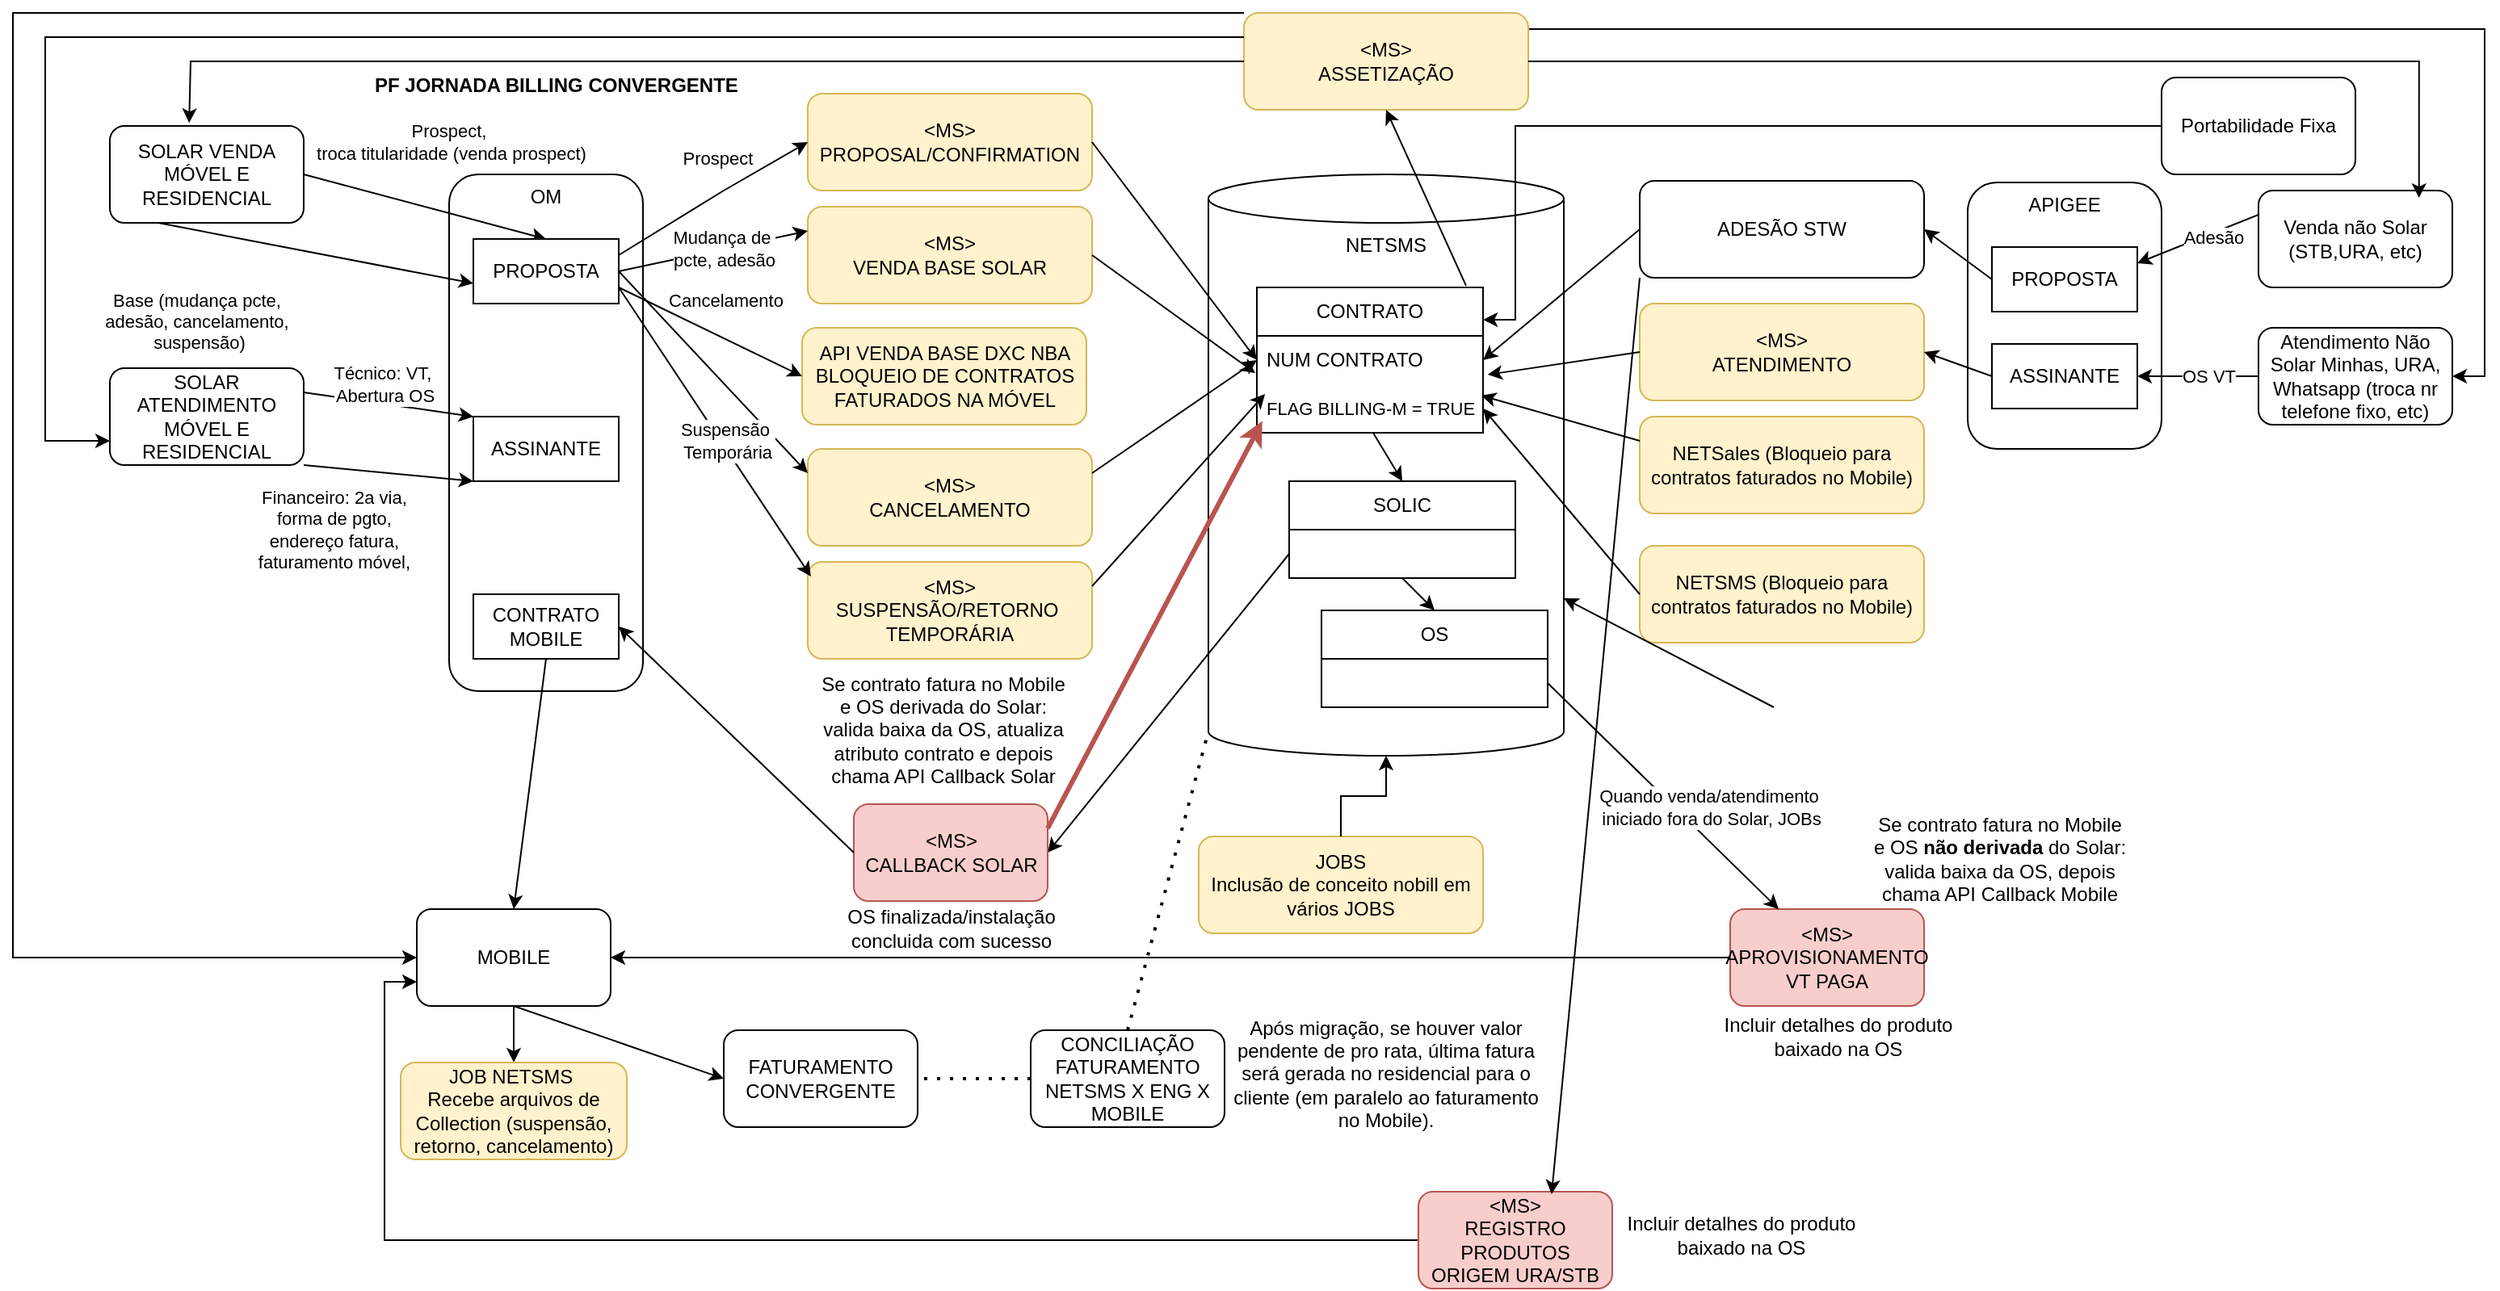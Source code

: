 <mxfile version="28.0.7" pages="9">
  <diagram name="COMPLETO v2" id="IHQhvyUtYEcRs8zsTrsc">
    <mxGraphModel dx="2108" dy="527" grid="1" gridSize="10" guides="1" tooltips="1" connect="1" arrows="1" fold="1" page="1" pageScale="1" pageWidth="827" pageHeight="1169" math="0" shadow="0">
      <root>
        <mxCell id="Lu89DYW8qhDD5Kn7B7-p-0" />
        <mxCell id="Lu89DYW8qhDD5Kn7B7-p-1" parent="Lu89DYW8qhDD5Kn7B7-p-0" />
        <mxCell id="WMeuJgTBO1_McjWaMNvh-0" value="SOLAR VENDA&lt;div&gt;MÓVEL E RESIDENCIAL&lt;/div&gt;" style="rounded=1;whiteSpace=wrap;html=1;" parent="Lu89DYW8qhDD5Kn7B7-p-1" vertex="1">
          <mxGeometry x="-750" y="90" width="120" height="60" as="geometry" />
        </mxCell>
        <mxCell id="WMeuJgTBO1_McjWaMNvh-1" value="&lt;b&gt;PF JORNADA BILLING CONVERGENTE&lt;/b&gt;" style="text;html=1;align=left;verticalAlign=middle;whiteSpace=wrap;rounded=0;" parent="Lu89DYW8qhDD5Kn7B7-p-1" vertex="1">
          <mxGeometry x="-588" y="50" width="270" height="30" as="geometry" />
        </mxCell>
        <mxCell id="WMeuJgTBO1_McjWaMNvh-2" value="OM" style="rounded=1;whiteSpace=wrap;html=1;verticalAlign=top;" parent="Lu89DYW8qhDD5Kn7B7-p-1" vertex="1">
          <mxGeometry x="-540" y="120" width="120" height="320" as="geometry" />
        </mxCell>
        <mxCell id="WMeuJgTBO1_McjWaMNvh-3" value="NETSMS" style="shape=cylinder3;whiteSpace=wrap;html=1;boundedLbl=1;backgroundOutline=1;size=15;verticalAlign=top;" parent="Lu89DYW8qhDD5Kn7B7-p-1" vertex="1">
          <mxGeometry x="-70" y="120" width="220" height="360" as="geometry" />
        </mxCell>
        <mxCell id="WMeuJgTBO1_McjWaMNvh-4" value="&amp;lt;MS&amp;gt;&lt;br&gt;PROPOSAL/CONFIRMATION" style="rounded=1;whiteSpace=wrap;html=1;fillColor=#fff2cc;strokeColor=#d6b656;" parent="Lu89DYW8qhDD5Kn7B7-p-1" vertex="1">
          <mxGeometry x="-318" y="70" width="176" height="60" as="geometry" />
        </mxCell>
        <mxCell id="WMeuJgTBO1_McjWaMNvh-5" value="" style="endArrow=classic;html=1;rounded=0;entryX=0;entryY=0.5;entryDx=0;entryDy=0;exitX=1;exitY=0.5;exitDx=0;exitDy=0;" parent="Lu89DYW8qhDD5Kn7B7-p-1" source="WMeuJgTBO1_McjWaMNvh-4" target="WMeuJgTBO1_McjWaMNvh-10" edge="1">
          <mxGeometry width="50" height="50" relative="1" as="geometry">
            <mxPoint x="-150" y="270" as="sourcePoint" />
            <mxPoint x="-100" y="220" as="targetPoint" />
          </mxGeometry>
        </mxCell>
        <mxCell id="WMeuJgTBO1_McjWaMNvh-6" value="" style="endArrow=classic;html=1;rounded=0;entryX=0;entryY=0.5;entryDx=0;entryDy=0;exitX=1;exitY=0.25;exitDx=0;exitDy=0;" parent="Lu89DYW8qhDD5Kn7B7-p-1" source="WMeuJgTBO1_McjWaMNvh-22" target="WMeuJgTBO1_McjWaMNvh-4" edge="1">
          <mxGeometry width="50" height="50" relative="1" as="geometry">
            <mxPoint x="-310" y="260" as="sourcePoint" />
            <mxPoint x="-260" y="210" as="targetPoint" />
            <Array as="points">
              <mxPoint x="-370" y="130" />
            </Array>
          </mxGeometry>
        </mxCell>
        <mxCell id="WMeuJgTBO1_McjWaMNvh-7" value="" style="endArrow=classic;html=1;rounded=0;entryX=0.5;entryY=0;entryDx=0;entryDy=0;exitX=1;exitY=0.5;exitDx=0;exitDy=0;" parent="Lu89DYW8qhDD5Kn7B7-p-1" source="WMeuJgTBO1_McjWaMNvh-0" target="WMeuJgTBO1_McjWaMNvh-22" edge="1">
          <mxGeometry width="50" height="50" relative="1" as="geometry">
            <mxPoint x="-590" y="360" as="sourcePoint" />
            <mxPoint x="-540" y="310" as="targetPoint" />
          </mxGeometry>
        </mxCell>
        <mxCell id="WMeuJgTBO1_McjWaMNvh-8" value="Prospect,&amp;nbsp;&lt;div&gt;troca titularidade (venda prospect)&lt;/div&gt;" style="edgeLabel;html=1;align=center;verticalAlign=middle;resizable=0;points=[];" parent="WMeuJgTBO1_McjWaMNvh-7" vertex="1" connectable="0">
          <mxGeometry x="-0.416" y="2" relative="1" as="geometry">
            <mxPoint x="46" y="-30" as="offset" />
          </mxGeometry>
        </mxCell>
        <mxCell id="WMeuJgTBO1_McjWaMNvh-9" value="CONTRATO" style="swimlane;fontStyle=0;childLayout=stackLayout;horizontal=1;startSize=30;horizontalStack=0;resizeParent=1;resizeParentMax=0;resizeLast=0;collapsible=1;marginBottom=0;whiteSpace=wrap;html=1;" parent="Lu89DYW8qhDD5Kn7B7-p-1" vertex="1">
          <mxGeometry x="-40" y="190" width="140" height="90" as="geometry" />
        </mxCell>
        <mxCell id="WMeuJgTBO1_McjWaMNvh-10" value="NUM CONTRATO" style="text;strokeColor=none;fillColor=none;align=left;verticalAlign=middle;spacingLeft=4;spacingRight=4;overflow=hidden;points=[[0,0.5],[1,0.5]];portConstraint=eastwest;rotatable=0;whiteSpace=wrap;html=1;" parent="WMeuJgTBO1_McjWaMNvh-9" vertex="1">
          <mxGeometry y="30" width="140" height="30" as="geometry" />
        </mxCell>
        <mxCell id="WMeuJgTBO1_McjWaMNvh-11" value="&lt;font style=&quot;font-size: 11px;&quot;&gt;FLAG BILLING-M = TRUE&lt;/font&gt;" style="text;strokeColor=none;fillColor=none;align=left;verticalAlign=middle;spacingLeft=4;spacingRight=4;overflow=hidden;points=[[0,0.5],[1,0.5]];portConstraint=eastwest;rotatable=0;whiteSpace=wrap;html=1;" parent="WMeuJgTBO1_McjWaMNvh-9" vertex="1">
          <mxGeometry y="60" width="140" height="30" as="geometry" />
        </mxCell>
        <mxCell id="WMeuJgTBO1_McjWaMNvh-12" value="" style="edgeStyle=orthogonalEdgeStyle;rounded=0;orthogonalLoop=1;jettySize=auto;html=1;" parent="Lu89DYW8qhDD5Kn7B7-p-1" source="WMeuJgTBO1_McjWaMNvh-13" target="WMeuJgTBO1_McjWaMNvh-97" edge="1">
          <mxGeometry relative="1" as="geometry" />
        </mxCell>
        <mxCell id="WMeuJgTBO1_McjWaMNvh-13" value="MOBILE" style="rounded=1;whiteSpace=wrap;html=1;" parent="Lu89DYW8qhDD5Kn7B7-p-1" vertex="1">
          <mxGeometry x="-560" y="575" width="120" height="60" as="geometry" />
        </mxCell>
        <mxCell id="WMeuJgTBO1_McjWaMNvh-14" value="" style="endArrow=classic;html=1;rounded=0;entryX=0.5;entryY=0;entryDx=0;entryDy=0;exitX=0.514;exitY=1;exitDx=0;exitDy=0;exitPerimeter=0;" parent="Lu89DYW8qhDD5Kn7B7-p-1" source="WMeuJgTBO1_McjWaMNvh-11" target="WMeuJgTBO1_McjWaMNvh-16" edge="1">
          <mxGeometry width="50" height="50" relative="1" as="geometry">
            <mxPoint x="-170" y="400" as="sourcePoint" />
            <mxPoint x="-120" y="350" as="targetPoint" />
          </mxGeometry>
        </mxCell>
        <mxCell id="WMeuJgTBO1_McjWaMNvh-15" value="" style="endArrow=classic;html=1;rounded=0;entryX=0.5;entryY=0;entryDx=0;entryDy=0;exitX=0.5;exitY=1;exitDx=0;exitDy=0;" parent="Lu89DYW8qhDD5Kn7B7-p-1" source="WMeuJgTBO1_McjWaMNvh-23" target="WMeuJgTBO1_McjWaMNvh-13" edge="1">
          <mxGeometry width="50" height="50" relative="1" as="geometry">
            <mxPoint x="-280" y="446.5" as="sourcePoint" />
            <mxPoint x="-220" y="430" as="targetPoint" />
          </mxGeometry>
        </mxCell>
        <mxCell id="WMeuJgTBO1_McjWaMNvh-16" value="SOLIC" style="swimlane;fontStyle=0;childLayout=stackLayout;horizontal=1;startSize=30;horizontalStack=0;resizeParent=1;resizeParentMax=0;resizeLast=0;collapsible=1;marginBottom=0;whiteSpace=wrap;html=1;" parent="Lu89DYW8qhDD5Kn7B7-p-1" vertex="1">
          <mxGeometry x="-20" y="310" width="140" height="60" as="geometry" />
        </mxCell>
        <mxCell id="WMeuJgTBO1_McjWaMNvh-17" value="OS" style="swimlane;fontStyle=0;childLayout=stackLayout;horizontal=1;startSize=30;horizontalStack=0;resizeParent=1;resizeParentMax=0;resizeLast=0;collapsible=1;marginBottom=0;whiteSpace=wrap;html=1;" parent="Lu89DYW8qhDD5Kn7B7-p-1" vertex="1">
          <mxGeometry y="390" width="140" height="60" as="geometry" />
        </mxCell>
        <mxCell id="WMeuJgTBO1_McjWaMNvh-18" value="" style="endArrow=classic;html=1;rounded=0;entryX=0.5;entryY=0;entryDx=0;entryDy=0;exitX=0.5;exitY=1;exitDx=0;exitDy=0;" parent="Lu89DYW8qhDD5Kn7B7-p-1" source="WMeuJgTBO1_McjWaMNvh-16" target="WMeuJgTBO1_McjWaMNvh-17" edge="1">
          <mxGeometry width="50" height="50" relative="1" as="geometry">
            <mxPoint x="90" y="320" as="sourcePoint" />
            <mxPoint x="108" y="350" as="targetPoint" />
          </mxGeometry>
        </mxCell>
        <mxCell id="WMeuJgTBO1_McjWaMNvh-19" value="" style="endArrow=classic;html=1;rounded=0;exitX=0;exitY=0.75;exitDx=0;exitDy=0;entryX=1;entryY=0.5;entryDx=0;entryDy=0;" parent="Lu89DYW8qhDD5Kn7B7-p-1" source="WMeuJgTBO1_McjWaMNvh-16" target="WMeuJgTBO1_McjWaMNvh-21" edge="1">
          <mxGeometry width="50" height="50" relative="1" as="geometry">
            <mxPoint x="-30" y="540" as="sourcePoint" />
            <mxPoint x="20" y="490" as="targetPoint" />
          </mxGeometry>
        </mxCell>
        <mxCell id="WMeuJgTBO1_McjWaMNvh-20" value="OS finalizada/instalação concluida com sucesso" style="text;html=1;align=center;verticalAlign=middle;whiteSpace=wrap;rounded=0;" parent="Lu89DYW8qhDD5Kn7B7-p-1" vertex="1">
          <mxGeometry x="-313.5" y="567" width="168" height="40" as="geometry" />
        </mxCell>
        <mxCell id="WMeuJgTBO1_McjWaMNvh-21" value="&amp;lt;MS&amp;gt;&lt;br&gt;CALLBACK SOLAR" style="rounded=1;whiteSpace=wrap;html=1;fillColor=#f8cecc;strokeColor=#b85450;" parent="Lu89DYW8qhDD5Kn7B7-p-1" vertex="1">
          <mxGeometry x="-289.5" y="510" width="120" height="60" as="geometry" />
        </mxCell>
        <mxCell id="WMeuJgTBO1_McjWaMNvh-22" value="PROPOSTA" style="rounded=0;whiteSpace=wrap;html=1;" parent="Lu89DYW8qhDD5Kn7B7-p-1" vertex="1">
          <mxGeometry x="-525" y="160" width="90" height="40" as="geometry" />
        </mxCell>
        <mxCell id="WMeuJgTBO1_McjWaMNvh-23" value="CONTRATO MOBILE" style="rounded=0;whiteSpace=wrap;html=1;" parent="Lu89DYW8qhDD5Kn7B7-p-1" vertex="1">
          <mxGeometry x="-525" y="380" width="90" height="40" as="geometry" />
        </mxCell>
        <mxCell id="WMeuJgTBO1_McjWaMNvh-24" value="" style="endArrow=classic;html=1;rounded=0;entryX=1;entryY=0.5;entryDx=0;entryDy=0;exitX=0;exitY=0.5;exitDx=0;exitDy=0;" parent="Lu89DYW8qhDD5Kn7B7-p-1" source="WMeuJgTBO1_McjWaMNvh-21" target="WMeuJgTBO1_McjWaMNvh-23" edge="1">
          <mxGeometry width="50" height="50" relative="1" as="geometry">
            <mxPoint x="-400" y="380" as="sourcePoint" />
            <mxPoint x="-350" y="330" as="targetPoint" />
          </mxGeometry>
        </mxCell>
        <mxCell id="WMeuJgTBO1_McjWaMNvh-25" value="CONCILIAÇÃO FATURAMENTO NETSMS X ENG X MOBILE" style="rounded=1;whiteSpace=wrap;html=1;" parent="Lu89DYW8qhDD5Kn7B7-p-1" vertex="1">
          <mxGeometry x="-180" y="650" width="120" height="60" as="geometry" />
        </mxCell>
        <mxCell id="WMeuJgTBO1_McjWaMNvh-26" value="" style="endArrow=none;dashed=1;html=1;dashPattern=1 3;strokeWidth=2;rounded=0;exitX=0;exitY=0.5;exitDx=0;exitDy=0;entryX=1;entryY=0.5;entryDx=0;entryDy=0;" parent="Lu89DYW8qhDD5Kn7B7-p-1" source="WMeuJgTBO1_McjWaMNvh-25" target="WMeuJgTBO1_McjWaMNvh-69" edge="1">
          <mxGeometry width="50" height="50" relative="1" as="geometry">
            <mxPoint x="-560" y="460" as="sourcePoint" />
            <mxPoint x="-510" y="410" as="targetPoint" />
          </mxGeometry>
        </mxCell>
        <mxCell id="WMeuJgTBO1_McjWaMNvh-27" value="" style="endArrow=none;dashed=1;html=1;dashPattern=1 3;strokeWidth=2;rounded=0;entryX=0;entryY=1;entryDx=0;entryDy=-15;entryPerimeter=0;exitX=0.5;exitY=0;exitDx=0;exitDy=0;" parent="Lu89DYW8qhDD5Kn7B7-p-1" source="WMeuJgTBO1_McjWaMNvh-25" target="WMeuJgTBO1_McjWaMNvh-3" edge="1">
          <mxGeometry width="50" height="50" relative="1" as="geometry">
            <mxPoint x="-250" y="500" as="sourcePoint" />
            <mxPoint x="-80" y="440" as="targetPoint" />
          </mxGeometry>
        </mxCell>
        <mxCell id="WMeuJgTBO1_McjWaMNvh-28" value="SOLAR ATENDIMENTO&lt;div&gt;MÓVEL E RESIDENCIAL&lt;/div&gt;" style="rounded=1;whiteSpace=wrap;html=1;" parent="Lu89DYW8qhDD5Kn7B7-p-1" vertex="1">
          <mxGeometry x="-750" y="240" width="120" height="60" as="geometry" />
        </mxCell>
        <mxCell id="WMeuJgTBO1_McjWaMNvh-29" value="" style="endArrow=classic;html=1;rounded=0;exitX=0.25;exitY=1;exitDx=0;exitDy=0;entryX=0;entryY=0.25;entryDx=0;entryDy=0;" parent="Lu89DYW8qhDD5Kn7B7-p-1" source="WMeuJgTBO1_McjWaMNvh-0" edge="1">
          <mxGeometry width="50" height="50" relative="1" as="geometry">
            <mxPoint x="-630" y="152.5" as="sourcePoint" />
            <mxPoint x="-525" y="187.5" as="targetPoint" />
          </mxGeometry>
        </mxCell>
        <mxCell id="WMeuJgTBO1_McjWaMNvh-30" value="Base (mudança pcte,&amp;nbsp;&lt;div&gt;adesão,&amp;nbsp;&lt;span style=&quot;background-color: light-dark(#ffffff, var(--ge-dark-color, #121212)); color: light-dark(rgb(0, 0, 0), rgb(255, 255, 255));&quot;&gt;cancelamento,&amp;nbsp;&lt;/span&gt;&lt;div&gt;suspensão)&lt;/div&gt;&lt;/div&gt;" style="edgeLabel;html=1;align=center;verticalAlign=middle;resizable=0;points=[];" parent="WMeuJgTBO1_McjWaMNvh-29" vertex="1" connectable="0">
          <mxGeometry x="0.227" y="1" relative="1" as="geometry">
            <mxPoint x="-95" y="39" as="offset" />
          </mxGeometry>
        </mxCell>
        <mxCell id="WMeuJgTBO1_McjWaMNvh-31" value="" style="endArrow=classic;html=1;rounded=0;exitX=1;exitY=0.25;exitDx=0;exitDy=0;entryX=0;entryY=0;entryDx=0;entryDy=0;" parent="Lu89DYW8qhDD5Kn7B7-p-1" source="WMeuJgTBO1_McjWaMNvh-28" target="WMeuJgTBO1_McjWaMNvh-35" edge="1">
          <mxGeometry width="50" height="50" relative="1" as="geometry">
            <mxPoint x="-560" y="300" as="sourcePoint" />
            <mxPoint x="-450" y="250" as="targetPoint" />
          </mxGeometry>
        </mxCell>
        <mxCell id="WMeuJgTBO1_McjWaMNvh-32" value="Técnico: VT,&amp;nbsp;&lt;div&gt;Abertura OS&lt;/div&gt;" style="edgeLabel;html=1;align=center;verticalAlign=middle;resizable=0;points=[];" parent="WMeuJgTBO1_McjWaMNvh-31" vertex="1" connectable="0">
          <mxGeometry x="-0.087" y="1" relative="1" as="geometry">
            <mxPoint x="2" y="-11" as="offset" />
          </mxGeometry>
        </mxCell>
        <mxCell id="WMeuJgTBO1_McjWaMNvh-33" value="" style="endArrow=classic;html=1;rounded=0;entryX=0;entryY=1;entryDx=0;entryDy=0;exitX=1;exitY=1;exitDx=0;exitDy=0;" parent="Lu89DYW8qhDD5Kn7B7-p-1" source="WMeuJgTBO1_McjWaMNvh-28" target="WMeuJgTBO1_McjWaMNvh-35" edge="1">
          <mxGeometry width="50" height="50" relative="1" as="geometry">
            <mxPoint x="-580" y="315" as="sourcePoint" />
            <mxPoint x="-530" y="265" as="targetPoint" />
          </mxGeometry>
        </mxCell>
        <mxCell id="WMeuJgTBO1_McjWaMNvh-34" value="Financeiro: 2a via,&amp;nbsp;&lt;div&gt;forma de pgto,&amp;nbsp;&lt;div&gt;endereço fatura,&amp;nbsp;&lt;/div&gt;&lt;div&gt;faturamento móvel,&amp;nbsp;&lt;/div&gt;&lt;/div&gt;" style="edgeLabel;html=1;align=center;verticalAlign=middle;resizable=0;points=[];" parent="WMeuJgTBO1_McjWaMNvh-33" vertex="1" connectable="0">
          <mxGeometry x="-0.655" y="-2" relative="1" as="geometry">
            <mxPoint x="2" y="36" as="offset" />
          </mxGeometry>
        </mxCell>
        <mxCell id="WMeuJgTBO1_McjWaMNvh-35" value="ASSINANTE" style="rounded=0;whiteSpace=wrap;html=1;" parent="Lu89DYW8qhDD5Kn7B7-p-1" vertex="1">
          <mxGeometry x="-525" y="270" width="90" height="40" as="geometry" />
        </mxCell>
        <mxCell id="WMeuJgTBO1_McjWaMNvh-40" value="Após migração, se houver valor pendente de pro rata, última fatura será gerada no residencial para o cliente (em paralelo ao faturamento no Mobile)." style="text;html=1;align=center;verticalAlign=middle;whiteSpace=wrap;rounded=0;" parent="Lu89DYW8qhDD5Kn7B7-p-1" vertex="1">
          <mxGeometry x="-60" y="643" width="200" height="67" as="geometry" />
        </mxCell>
        <mxCell id="WMeuJgTBO1_McjWaMNvh-41" value="" style="endArrow=classic;html=1;rounded=0;exitX=1;exitY=0.25;exitDx=0;exitDy=0;entryX=0.024;entryY=0.76;entryDx=0;entryDy=0;fillColor=#f8cecc;strokeColor=#b85450;strokeWidth=3;entryPerimeter=0;" parent="Lu89DYW8qhDD5Kn7B7-p-1" source="WMeuJgTBO1_McjWaMNvh-21" target="WMeuJgTBO1_McjWaMNvh-11" edge="1">
          <mxGeometry width="50" height="50" relative="1" as="geometry">
            <mxPoint x="-180" y="325" as="sourcePoint" />
            <mxPoint x="-30" y="275" as="targetPoint" />
          </mxGeometry>
        </mxCell>
        <mxCell id="WMeuJgTBO1_McjWaMNvh-42" style="edgeStyle=orthogonalEdgeStyle;rounded=0;orthogonalLoop=1;jettySize=auto;html=1;exitX=0.5;exitY=1;exitDx=0;exitDy=0;" parent="Lu89DYW8qhDD5Kn7B7-p-1" source="WMeuJgTBO1_McjWaMNvh-40" target="WMeuJgTBO1_McjWaMNvh-40" edge="1">
          <mxGeometry relative="1" as="geometry" />
        </mxCell>
        <mxCell id="WMeuJgTBO1_McjWaMNvh-43" value="Atendimento Não Solar Minhas, URA, Whatsapp (troca nr telefone fixo, etc)" style="rounded=1;whiteSpace=wrap;html=1;" parent="Lu89DYW8qhDD5Kn7B7-p-1" vertex="1">
          <mxGeometry x="580" y="215" width="120" height="60" as="geometry" />
        </mxCell>
        <mxCell id="WMeuJgTBO1_McjWaMNvh-44" value="ADESÃO STW" style="rounded=1;whiteSpace=wrap;html=1;" parent="Lu89DYW8qhDD5Kn7B7-p-1" vertex="1">
          <mxGeometry x="197" y="124" width="176" height="60" as="geometry" />
        </mxCell>
        <mxCell id="WMeuJgTBO1_McjWaMNvh-45" value="&amp;lt;MS&amp;gt;&lt;br&gt;APROVISIONAMENTO VT PAGA" style="rounded=1;whiteSpace=wrap;html=1;fillColor=#f8cecc;strokeColor=#b85450;" parent="Lu89DYW8qhDD5Kn7B7-p-1" vertex="1">
          <mxGeometry x="253" y="575" width="120" height="60" as="geometry" />
        </mxCell>
        <mxCell id="WMeuJgTBO1_McjWaMNvh-46" value="Venda não Solar (STB,URA, etc)" style="rounded=1;whiteSpace=wrap;html=1;" parent="Lu89DYW8qhDD5Kn7B7-p-1" vertex="1">
          <mxGeometry x="580" y="130" width="120" height="60" as="geometry" />
        </mxCell>
        <mxCell id="WMeuJgTBO1_McjWaMNvh-47" value="APIGEE" style="rounded=1;whiteSpace=wrap;html=1;verticalAlign=top;" parent="Lu89DYW8qhDD5Kn7B7-p-1" vertex="1">
          <mxGeometry x="400" y="125" width="120" height="165" as="geometry" />
        </mxCell>
        <mxCell id="WMeuJgTBO1_McjWaMNvh-48" value="PROPOSTA" style="rounded=0;whiteSpace=wrap;html=1;" parent="Lu89DYW8qhDD5Kn7B7-p-1" vertex="1">
          <mxGeometry x="415" y="165" width="90" height="40" as="geometry" />
        </mxCell>
        <mxCell id="WMeuJgTBO1_McjWaMNvh-49" value="ASSINANTE" style="rounded=0;whiteSpace=wrap;html=1;" parent="Lu89DYW8qhDD5Kn7B7-p-1" vertex="1">
          <mxGeometry x="415" y="225" width="90" height="40" as="geometry" />
        </mxCell>
        <mxCell id="WMeuJgTBO1_McjWaMNvh-50" value="" style="endArrow=classic;html=1;rounded=0;exitX=0;exitY=0.5;exitDx=0;exitDy=0;entryX=1;entryY=0.5;entryDx=0;entryDy=0;" parent="Lu89DYW8qhDD5Kn7B7-p-1" source="WMeuJgTBO1_McjWaMNvh-43" target="WMeuJgTBO1_McjWaMNvh-49" edge="1">
          <mxGeometry width="50" height="50" relative="1" as="geometry">
            <mxPoint x="400" y="280" as="sourcePoint" />
            <mxPoint x="450" y="230" as="targetPoint" />
          </mxGeometry>
        </mxCell>
        <mxCell id="WMeuJgTBO1_McjWaMNvh-51" value="OS VT" style="edgeLabel;html=1;align=center;verticalAlign=middle;resizable=0;points=[];" parent="WMeuJgTBO1_McjWaMNvh-50" vertex="1" connectable="0">
          <mxGeometry x="-0.173" relative="1" as="geometry">
            <mxPoint as="offset" />
          </mxGeometry>
        </mxCell>
        <mxCell id="WMeuJgTBO1_McjWaMNvh-52" value="" style="endArrow=classic;html=1;rounded=0;exitX=0;exitY=0.25;exitDx=0;exitDy=0;entryX=1;entryY=0.25;entryDx=0;entryDy=0;" parent="Lu89DYW8qhDD5Kn7B7-p-1" source="WMeuJgTBO1_McjWaMNvh-46" target="WMeuJgTBO1_McjWaMNvh-48" edge="1">
          <mxGeometry width="50" height="50" relative="1" as="geometry">
            <mxPoint x="615" y="240" as="sourcePoint" />
            <mxPoint x="540" y="240" as="targetPoint" />
          </mxGeometry>
        </mxCell>
        <mxCell id="WMeuJgTBO1_McjWaMNvh-53" value="Adesão" style="edgeLabel;html=1;align=center;verticalAlign=middle;resizable=0;points=[];" parent="WMeuJgTBO1_McjWaMNvh-52" vertex="1" connectable="0">
          <mxGeometry x="-0.237" y="2" relative="1" as="geometry">
            <mxPoint as="offset" />
          </mxGeometry>
        </mxCell>
        <mxCell id="WMeuJgTBO1_McjWaMNvh-54" value="" style="endArrow=classic;html=1;rounded=0;entryX=1;entryY=0.5;entryDx=0;entryDy=0;exitX=0;exitY=0.5;exitDx=0;exitDy=0;" parent="Lu89DYW8qhDD5Kn7B7-p-1" source="WMeuJgTBO1_McjWaMNvh-44" target="WMeuJgTBO1_McjWaMNvh-10" edge="1">
          <mxGeometry width="50" height="50" relative="1" as="geometry">
            <mxPoint x="190" y="280" as="sourcePoint" />
            <mxPoint x="240" y="230" as="targetPoint" />
          </mxGeometry>
        </mxCell>
        <mxCell id="WMeuJgTBO1_McjWaMNvh-55" value="" style="endArrow=classic;html=1;rounded=0;entryX=1;entryY=0.5;entryDx=0;entryDy=0;exitX=0;exitY=0.5;exitDx=0;exitDy=0;" parent="Lu89DYW8qhDD5Kn7B7-p-1" source="WMeuJgTBO1_McjWaMNvh-48" target="WMeuJgTBO1_McjWaMNvh-44" edge="1">
          <mxGeometry width="50" height="50" relative="1" as="geometry">
            <mxPoint x="320" y="280" as="sourcePoint" />
            <mxPoint x="370" y="230" as="targetPoint" />
          </mxGeometry>
        </mxCell>
        <mxCell id="WMeuJgTBO1_McjWaMNvh-56" value="&amp;lt;MS&amp;gt;&lt;br&gt;ATENDIMENTO" style="rounded=1;whiteSpace=wrap;html=1;fillColor=#fff2cc;strokeColor=#d6b656;" parent="Lu89DYW8qhDD5Kn7B7-p-1" vertex="1">
          <mxGeometry x="197" y="200" width="176" height="60" as="geometry" />
        </mxCell>
        <mxCell id="WMeuJgTBO1_McjWaMNvh-57" value="" style="endArrow=classic;html=1;rounded=0;entryX=1;entryY=0.5;entryDx=0;entryDy=0;exitX=0;exitY=0.5;exitDx=0;exitDy=0;" parent="Lu89DYW8qhDD5Kn7B7-p-1" source="WMeuJgTBO1_McjWaMNvh-49" target="WMeuJgTBO1_McjWaMNvh-56" edge="1">
          <mxGeometry width="50" height="50" relative="1" as="geometry">
            <mxPoint x="462" y="200" as="sourcePoint" />
            <mxPoint x="420" y="205" as="targetPoint" />
          </mxGeometry>
        </mxCell>
        <mxCell id="WMeuJgTBO1_McjWaMNvh-58" value="" style="endArrow=classic;html=1;rounded=0;exitX=1;exitY=0.75;exitDx=0;exitDy=0;entryX=0.25;entryY=0;entryDx=0;entryDy=0;" parent="Lu89DYW8qhDD5Kn7B7-p-1" source="WMeuJgTBO1_McjWaMNvh-17" target="WMeuJgTBO1_McjWaMNvh-45" edge="1">
          <mxGeometry width="50" height="50" relative="1" as="geometry">
            <mxPoint x="110" y="420" as="sourcePoint" />
            <mxPoint x="-70" y="410" as="targetPoint" />
          </mxGeometry>
        </mxCell>
        <mxCell id="WMeuJgTBO1_McjWaMNvh-59" value="Quando venda/atendimento&amp;nbsp;&lt;div&gt;iniciado fora do Solar, JOBs&lt;/div&gt;" style="edgeLabel;html=1;align=center;verticalAlign=middle;resizable=0;points=[];" parent="WMeuJgTBO1_McjWaMNvh-58" vertex="1" connectable="0">
          <mxGeometry x="-0.083" relative="1" as="geometry">
            <mxPoint x="35" y="12" as="offset" />
          </mxGeometry>
        </mxCell>
        <mxCell id="WMeuJgTBO1_McjWaMNvh-60" value="" style="endArrow=classic;html=1;rounded=0;exitX=0;exitY=0.5;exitDx=0;exitDy=0;entryX=1;entryY=0.5;entryDx=0;entryDy=0;" parent="Lu89DYW8qhDD5Kn7B7-p-1" source="WMeuJgTBO1_McjWaMNvh-45" target="WMeuJgTBO1_McjWaMNvh-13" edge="1">
          <mxGeometry width="50" height="50" relative="1" as="geometry">
            <mxPoint x="260" y="590" as="sourcePoint" />
            <mxPoint x="80" y="580" as="targetPoint" />
          </mxGeometry>
        </mxCell>
        <mxCell id="WMeuJgTBO1_McjWaMNvh-61" value="" style="endArrow=classic;html=1;rounded=0;entryX=1.021;entryY=0.8;entryDx=0;entryDy=0;exitX=0;exitY=0.5;exitDx=0;exitDy=0;entryPerimeter=0;" parent="Lu89DYW8qhDD5Kn7B7-p-1" source="WMeuJgTBO1_McjWaMNvh-56" target="WMeuJgTBO1_McjWaMNvh-10" edge="1">
          <mxGeometry width="50" height="50" relative="1" as="geometry">
            <mxPoint x="307" y="340" as="sourcePoint" />
            <mxPoint x="210" y="385" as="targetPoint" />
          </mxGeometry>
        </mxCell>
        <mxCell id="WMeuJgTBO1_McjWaMNvh-62" style="edgeStyle=orthogonalEdgeStyle;rounded=0;orthogonalLoop=1;jettySize=auto;html=1;entryX=0;entryY=0.5;entryDx=0;entryDy=0;exitX=0;exitY=0;exitDx=0;exitDy=0;" parent="Lu89DYW8qhDD5Kn7B7-p-1" source="WMeuJgTBO1_McjWaMNvh-64" target="WMeuJgTBO1_McjWaMNvh-13" edge="1">
          <mxGeometry relative="1" as="geometry">
            <Array as="points">
              <mxPoint x="-810" y="20" />
              <mxPoint x="-810" y="605" />
            </Array>
          </mxGeometry>
        </mxCell>
        <mxCell id="WMeuJgTBO1_McjWaMNvh-63" style="edgeStyle=orthogonalEdgeStyle;rounded=0;orthogonalLoop=1;jettySize=auto;html=1;entryX=1;entryY=0.5;entryDx=0;entryDy=0;" parent="Lu89DYW8qhDD5Kn7B7-p-1" source="WMeuJgTBO1_McjWaMNvh-64" target="WMeuJgTBO1_McjWaMNvh-43" edge="1">
          <mxGeometry relative="1" as="geometry">
            <Array as="points">
              <mxPoint x="720" y="30" />
              <mxPoint x="720" y="245" />
            </Array>
          </mxGeometry>
        </mxCell>
        <mxCell id="WMeuJgTBO1_McjWaMNvh-64" value="&amp;lt;MS&amp;gt;&lt;br&gt;ASSETIZAÇÃO" style="rounded=1;whiteSpace=wrap;html=1;fillColor=#fff2cc;strokeColor=#d6b656;" parent="Lu89DYW8qhDD5Kn7B7-p-1" vertex="1">
          <mxGeometry x="-48" y="20" width="176" height="60" as="geometry" />
        </mxCell>
        <mxCell id="WMeuJgTBO1_McjWaMNvh-65" value="" style="endArrow=classic;html=1;rounded=0;entryX=0.5;entryY=1;entryDx=0;entryDy=0;exitX=0.925;exitY=-0.012;exitDx=0;exitDy=0;exitPerimeter=0;" parent="Lu89DYW8qhDD5Kn7B7-p-1" source="WMeuJgTBO1_McjWaMNvh-9" target="WMeuJgTBO1_McjWaMNvh-64" edge="1">
          <mxGeometry width="50" height="50" relative="1" as="geometry">
            <mxPoint x="-220" y="200" as="sourcePoint" />
            <mxPoint x="-170" y="150" as="targetPoint" />
          </mxGeometry>
        </mxCell>
        <mxCell id="WMeuJgTBO1_McjWaMNvh-66" value="" style="endArrow=classic;html=1;rounded=0;entryX=0.409;entryY=-0.031;entryDx=0;entryDy=0;entryPerimeter=0;exitX=0;exitY=0.5;exitDx=0;exitDy=0;" parent="Lu89DYW8qhDD5Kn7B7-p-1" source="WMeuJgTBO1_McjWaMNvh-64" target="WMeuJgTBO1_McjWaMNvh-0" edge="1">
          <mxGeometry width="50" height="50" relative="1" as="geometry">
            <mxPoint x="-50" y="50" as="sourcePoint" />
            <mxPoint x="-170" y="150" as="targetPoint" />
            <Array as="points">
              <mxPoint x="-700" y="50" />
            </Array>
          </mxGeometry>
        </mxCell>
        <mxCell id="WMeuJgTBO1_McjWaMNvh-67" value="" style="endArrow=classic;html=1;rounded=0;entryX=0;entryY=0.75;entryDx=0;entryDy=0;exitX=0;exitY=0.25;exitDx=0;exitDy=0;" parent="Lu89DYW8qhDD5Kn7B7-p-1" source="WMeuJgTBO1_McjWaMNvh-64" target="WMeuJgTBO1_McjWaMNvh-28" edge="1">
          <mxGeometry width="50" height="50" relative="1" as="geometry">
            <mxPoint x="-107" y="-80" as="sourcePoint" />
            <mxPoint x="-760" y="-2" as="targetPoint" />
            <Array as="points">
              <mxPoint x="-790" y="35" />
              <mxPoint x="-790" y="285" />
            </Array>
          </mxGeometry>
        </mxCell>
        <mxCell id="WMeuJgTBO1_McjWaMNvh-68" style="edgeStyle=orthogonalEdgeStyle;rounded=0;orthogonalLoop=1;jettySize=auto;html=1;entryX=0.828;entryY=0.076;entryDx=0;entryDy=0;entryPerimeter=0;" parent="Lu89DYW8qhDD5Kn7B7-p-1" source="WMeuJgTBO1_McjWaMNvh-64" target="WMeuJgTBO1_McjWaMNvh-46" edge="1">
          <mxGeometry relative="1" as="geometry" />
        </mxCell>
        <mxCell id="WMeuJgTBO1_McjWaMNvh-69" value="FATURAMENTO CONVERGENTE" style="whiteSpace=wrap;html=1;rounded=1;" parent="Lu89DYW8qhDD5Kn7B7-p-1" vertex="1">
          <mxGeometry x="-370" y="650" width="120" height="60" as="geometry" />
        </mxCell>
        <mxCell id="WMeuJgTBO1_McjWaMNvh-70" value="" style="endArrow=classic;html=1;rounded=0;exitX=0.5;exitY=1;exitDx=0;exitDy=0;entryX=0;entryY=0.5;entryDx=0;entryDy=0;" parent="Lu89DYW8qhDD5Kn7B7-p-1" source="WMeuJgTBO1_McjWaMNvh-13" target="WMeuJgTBO1_McjWaMNvh-69" edge="1">
          <mxGeometry width="50" height="50" relative="1" as="geometry">
            <mxPoint x="-270" y="580" as="sourcePoint" />
            <mxPoint x="-220" y="530" as="targetPoint" />
          </mxGeometry>
        </mxCell>
        <mxCell id="WMeuJgTBO1_McjWaMNvh-71" value="JOBS&lt;div&gt;Inclusão de conceito nobill em vários JOBS&lt;/div&gt;" style="rounded=1;whiteSpace=wrap;html=1;fillColor=#fff2cc;strokeColor=#d6b656;" parent="Lu89DYW8qhDD5Kn7B7-p-1" vertex="1">
          <mxGeometry x="-76" y="530" width="176" height="60" as="geometry" />
        </mxCell>
        <mxCell id="WMeuJgTBO1_McjWaMNvh-72" style="edgeStyle=orthogonalEdgeStyle;rounded=0;orthogonalLoop=1;jettySize=auto;html=1;entryX=0.5;entryY=1;entryDx=0;entryDy=0;entryPerimeter=0;" parent="Lu89DYW8qhDD5Kn7B7-p-1" source="WMeuJgTBO1_McjWaMNvh-71" target="WMeuJgTBO1_McjWaMNvh-3" edge="1">
          <mxGeometry relative="1" as="geometry" />
        </mxCell>
        <mxCell id="WMeuJgTBO1_McjWaMNvh-73" value="&amp;lt;MS&amp;gt;&lt;br&gt;VENDA BASE SOLAR" style="rounded=1;whiteSpace=wrap;html=1;fillColor=#fff2cc;strokeColor=#d6b656;" parent="Lu89DYW8qhDD5Kn7B7-p-1" vertex="1">
          <mxGeometry x="-318" y="140" width="176" height="60" as="geometry" />
        </mxCell>
        <mxCell id="WMeuJgTBO1_McjWaMNvh-74" value="" style="endArrow=classic;html=1;rounded=0;entryX=-0.007;entryY=0.767;entryDx=0;entryDy=0;exitX=1;exitY=0.5;exitDx=0;exitDy=0;entryPerimeter=0;" parent="Lu89DYW8qhDD5Kn7B7-p-1" source="WMeuJgTBO1_McjWaMNvh-73" target="WMeuJgTBO1_McjWaMNvh-10" edge="1">
          <mxGeometry width="50" height="50" relative="1" as="geometry">
            <mxPoint x="-100" y="180" as="sourcePoint" />
            <mxPoint x="-1" y="285" as="targetPoint" />
          </mxGeometry>
        </mxCell>
        <mxCell id="WMeuJgTBO1_McjWaMNvh-75" value="" style="endArrow=classic;html=1;rounded=0;exitX=1;exitY=0.5;exitDx=0;exitDy=0;entryX=0;entryY=0.25;entryDx=0;entryDy=0;" parent="Lu89DYW8qhDD5Kn7B7-p-1" source="WMeuJgTBO1_McjWaMNvh-22" target="WMeuJgTBO1_McjWaMNvh-73" edge="1">
          <mxGeometry width="50" height="50" relative="1" as="geometry">
            <mxPoint x="-400" y="205" as="sourcePoint" />
            <mxPoint x="-350" y="155" as="targetPoint" />
          </mxGeometry>
        </mxCell>
        <mxCell id="WMeuJgTBO1_McjWaMNvh-76" value="Prospect" style="edgeLabel;html=1;align=center;verticalAlign=middle;resizable=0;points=[];" parent="Lu89DYW8qhDD5Kn7B7-p-1" vertex="1" connectable="0">
          <mxGeometry x="-370" y="110" as="geometry">
            <mxPoint x="-4" as="offset" />
          </mxGeometry>
        </mxCell>
        <mxCell id="WMeuJgTBO1_McjWaMNvh-77" value="Mudança de&amp;nbsp;&lt;div&gt;pcte,&lt;span style=&quot;background-color: light-dark(#ffffff, var(--ge-dark-color, #121212)); color: light-dark(rgb(0, 0, 0), rgb(255, 255, 255));&quot;&gt;&amp;nbsp;adesão&lt;/span&gt;&lt;/div&gt;" style="edgeLabel;html=1;align=center;verticalAlign=middle;resizable=0;points=[];" parent="Lu89DYW8qhDD5Kn7B7-p-1" vertex="1" connectable="0">
          <mxGeometry x="-364" y="168" as="geometry">
            <mxPoint x="-6" y="-2" as="offset" />
          </mxGeometry>
        </mxCell>
        <mxCell id="WMeuJgTBO1_McjWaMNvh-78" value="&amp;lt;MS&amp;gt;&lt;br&gt;CANCELAMENTO" style="rounded=1;whiteSpace=wrap;html=1;fillColor=#fff2cc;strokeColor=#d6b656;" parent="Lu89DYW8qhDD5Kn7B7-p-1" vertex="1">
          <mxGeometry x="-318" y="290" width="176" height="60" as="geometry" />
        </mxCell>
        <mxCell id="WMeuJgTBO1_McjWaMNvh-79" value="" style="endArrow=classic;html=1;rounded=0;exitX=1;exitY=0.5;exitDx=0;exitDy=0;entryX=0;entryY=0.25;entryDx=0;entryDy=0;" parent="Lu89DYW8qhDD5Kn7B7-p-1" source="WMeuJgTBO1_McjWaMNvh-22" target="WMeuJgTBO1_McjWaMNvh-78" edge="1">
          <mxGeometry width="50" height="50" relative="1" as="geometry">
            <mxPoint x="-260" y="330" as="sourcePoint" />
            <mxPoint x="-210" y="280" as="targetPoint" />
          </mxGeometry>
        </mxCell>
        <mxCell id="WMeuJgTBO1_McjWaMNvh-80" value="Cancelamento" style="edgeLabel;html=1;align=center;verticalAlign=middle;resizable=0;points=[];" parent="Lu89DYW8qhDD5Kn7B7-p-1" vertex="1" connectable="0">
          <mxGeometry x="-361" y="184" as="geometry">
            <mxPoint x="-8" y="14" as="offset" />
          </mxGeometry>
        </mxCell>
        <mxCell id="WMeuJgTBO1_McjWaMNvh-81" value="&amp;lt;MS&amp;gt;&lt;br&gt;SUSPENSÃO/RETORNO&amp;nbsp; TEMPORÁRIA" style="rounded=1;whiteSpace=wrap;html=1;fillColor=#fff2cc;strokeColor=#d6b656;" parent="Lu89DYW8qhDD5Kn7B7-p-1" vertex="1">
          <mxGeometry x="-318" y="360" width="176" height="60" as="geometry" />
        </mxCell>
        <mxCell id="WMeuJgTBO1_McjWaMNvh-82" value="" style="endArrow=classic;html=1;rounded=0;exitX=1;exitY=0.75;exitDx=0;exitDy=0;entryX=0.011;entryY=0.15;entryDx=0;entryDy=0;entryPerimeter=0;" parent="Lu89DYW8qhDD5Kn7B7-p-1" source="WMeuJgTBO1_McjWaMNvh-22" target="WMeuJgTBO1_McjWaMNvh-81" edge="1">
          <mxGeometry width="50" height="50" relative="1" as="geometry">
            <mxPoint x="-420" y="180" as="sourcePoint" />
            <mxPoint x="-303" y="225" as="targetPoint" />
          </mxGeometry>
        </mxCell>
        <mxCell id="WMeuJgTBO1_McjWaMNvh-83" value="Suspensão&amp;nbsp;&lt;div&gt;Temporária&lt;/div&gt;" style="edgeLabel;html=1;align=center;verticalAlign=middle;resizable=0;points=[];" parent="WMeuJgTBO1_McjWaMNvh-82" vertex="1" connectable="0">
          <mxGeometry x="0.077" y="3" relative="1" as="geometry">
            <mxPoint as="offset" />
          </mxGeometry>
        </mxCell>
        <mxCell id="WMeuJgTBO1_McjWaMNvh-84" value="" style="endArrow=classic;html=1;rounded=0;entryX=0;entryY=0.5;entryDx=0;entryDy=0;exitX=1;exitY=0.25;exitDx=0;exitDy=0;" parent="Lu89DYW8qhDD5Kn7B7-p-1" source="WMeuJgTBO1_McjWaMNvh-78" target="WMeuJgTBO1_McjWaMNvh-10" edge="1">
          <mxGeometry width="50" height="50" relative="1" as="geometry">
            <mxPoint x="-100" y="220" as="sourcePoint" />
            <mxPoint x="1" y="293" as="targetPoint" />
          </mxGeometry>
        </mxCell>
        <mxCell id="WMeuJgTBO1_McjWaMNvh-85" value="" style="endArrow=classic;html=1;rounded=0;entryX=0.036;entryY=0.2;entryDx=0;entryDy=0;exitX=1;exitY=0.25;exitDx=0;exitDy=0;entryPerimeter=0;" parent="Lu89DYW8qhDD5Kn7B7-p-1" source="WMeuJgTBO1_McjWaMNvh-81" target="WMeuJgTBO1_McjWaMNvh-11" edge="1">
          <mxGeometry width="50" height="50" relative="1" as="geometry">
            <mxPoint x="-120" y="250" as="sourcePoint" />
            <mxPoint x="-19" y="323" as="targetPoint" />
          </mxGeometry>
        </mxCell>
        <mxCell id="WMeuJgTBO1_McjWaMNvh-86" value="Se contrato fatura no Mobile e OS derivada do Solar: valida baixa da OS, atualiza atributo contrato e depois chama API Callback Solar" style="text;html=1;align=center;verticalAlign=middle;whiteSpace=wrap;rounded=0;" parent="Lu89DYW8qhDD5Kn7B7-p-1" vertex="1">
          <mxGeometry x="-314.5" y="430" width="160" height="67" as="geometry" />
        </mxCell>
        <mxCell id="WMeuJgTBO1_McjWaMNvh-87" value="NETSales (Bloqueio para contratos faturados no Mobile)" style="rounded=1;whiteSpace=wrap;html=1;fillColor=#fff2cc;strokeColor=#d6b656;" parent="Lu89DYW8qhDD5Kn7B7-p-1" vertex="1">
          <mxGeometry x="197" y="270" width="176" height="60" as="geometry" />
        </mxCell>
        <mxCell id="WMeuJgTBO1_McjWaMNvh-88" value="NETSMS (Bloqueio para contratos faturados no Mobile)" style="rounded=1;whiteSpace=wrap;html=1;fillColor=#fff2cc;strokeColor=#d6b656;" parent="Lu89DYW8qhDD5Kn7B7-p-1" vertex="1">
          <mxGeometry x="197" y="350" width="176" height="60" as="geometry" />
        </mxCell>
        <mxCell id="WMeuJgTBO1_McjWaMNvh-89" value="" style="endArrow=classic;html=1;rounded=0;entryX=0.993;entryY=0.233;entryDx=0;entryDy=0;exitX=0;exitY=0.25;exitDx=0;exitDy=0;entryPerimeter=0;" parent="Lu89DYW8qhDD5Kn7B7-p-1" source="WMeuJgTBO1_McjWaMNvh-87" target="WMeuJgTBO1_McjWaMNvh-11" edge="1">
          <mxGeometry width="50" height="50" relative="1" as="geometry">
            <mxPoint x="277" y="315" as="sourcePoint" />
            <mxPoint x="180" y="310" as="targetPoint" />
          </mxGeometry>
        </mxCell>
        <mxCell id="WMeuJgTBO1_McjWaMNvh-90" value="" style="endArrow=classic;html=1;rounded=0;entryX=1;entryY=0.5;entryDx=0;entryDy=0;exitX=0;exitY=0.5;exitDx=0;exitDy=0;" parent="Lu89DYW8qhDD5Kn7B7-p-1" source="WMeuJgTBO1_McjWaMNvh-88" target="WMeuJgTBO1_McjWaMNvh-11" edge="1">
          <mxGeometry width="50" height="50" relative="1" as="geometry">
            <mxPoint x="298" y="498" as="sourcePoint" />
            <mxPoint x="200" y="410" as="targetPoint" />
          </mxGeometry>
        </mxCell>
        <mxCell id="WMeuJgTBO1_McjWaMNvh-91" value="Se contrato fatura no Mobile e OS &lt;b&gt;não derivada&lt;/b&gt;&amp;nbsp;do Solar: valida baixa da OS, depois chama API Callback Mobile" style="text;html=1;align=center;verticalAlign=middle;whiteSpace=wrap;rounded=0;" parent="Lu89DYW8qhDD5Kn7B7-p-1" vertex="1">
          <mxGeometry x="340" y="510" width="160" height="67" as="geometry" />
        </mxCell>
        <mxCell id="WMeuJgTBO1_McjWaMNvh-94" value="" style="endArrow=classic;html=1;rounded=0;entryX=1;entryY=0;entryDx=0;entryDy=262.5;entryPerimeter=0;exitX=0;exitY=0.5;exitDx=0;exitDy=0;" parent="Lu89DYW8qhDD5Kn7B7-p-1" target="WMeuJgTBO1_McjWaMNvh-3" edge="1">
          <mxGeometry width="50" height="50" relative="1" as="geometry">
            <mxPoint x="280" y="450" as="sourcePoint" />
            <mxPoint x="400" y="350" as="targetPoint" />
          </mxGeometry>
        </mxCell>
        <mxCell id="WMeuJgTBO1_McjWaMNvh-97" value="JOB NETSMS&amp;nbsp;&lt;div&gt;Recebe arquivos de Collection (suspensão, retorno, cancelamento)&lt;/div&gt;" style="whiteSpace=wrap;html=1;rounded=1;fillColor=#fff2cc;strokeColor=#d6b656;" parent="Lu89DYW8qhDD5Kn7B7-p-1" vertex="1">
          <mxGeometry x="-570" y="670" width="140" height="60" as="geometry" />
        </mxCell>
        <mxCell id="37nCYrVKWNsHSkrD3MiR-4" style="edgeStyle=orthogonalEdgeStyle;rounded=0;orthogonalLoop=1;jettySize=auto;html=1;entryX=0;entryY=0.75;entryDx=0;entryDy=0;" edge="1" parent="Lu89DYW8qhDD5Kn7B7-p-1" source="37nCYrVKWNsHSkrD3MiR-1" target="WMeuJgTBO1_McjWaMNvh-13">
          <mxGeometry relative="1" as="geometry" />
        </mxCell>
        <mxCell id="37nCYrVKWNsHSkrD3MiR-1" value="&amp;lt;MS&amp;gt;&lt;br&gt;REGISTRO PRODUTOS ORIGEM URA/STB" style="rounded=1;whiteSpace=wrap;html=1;fillColor=#f8cecc;strokeColor=#b85450;" vertex="1" parent="Lu89DYW8qhDD5Kn7B7-p-1">
          <mxGeometry x="60" y="750" width="120" height="60" as="geometry" />
        </mxCell>
        <mxCell id="37nCYrVKWNsHSkrD3MiR-5" value="Incluir detalhes do produto baixado na OS" style="text;html=1;align=center;verticalAlign=middle;whiteSpace=wrap;rounded=0;" vertex="1" parent="Lu89DYW8qhDD5Kn7B7-p-1">
          <mxGeometry x="180" y="743" width="160" height="67" as="geometry" />
        </mxCell>
        <mxCell id="37nCYrVKWNsHSkrD3MiR-6" value="Incluir detalhes do produto baixado na OS" style="text;html=1;align=center;verticalAlign=middle;whiteSpace=wrap;rounded=0;" vertex="1" parent="Lu89DYW8qhDD5Kn7B7-p-1">
          <mxGeometry x="240" y="620" width="160" height="67" as="geometry" />
        </mxCell>
        <mxCell id="37nCYrVKWNsHSkrD3MiR-7" value="API VENDA BASE DXC NBA&lt;div&gt;BLOQUEIO DE CONTRATOS FATURADOS NA MÓVEL&lt;/div&gt;" style="rounded=1;whiteSpace=wrap;html=1;fillColor=#fff2cc;strokeColor=#d6b656;" vertex="1" parent="Lu89DYW8qhDD5Kn7B7-p-1">
          <mxGeometry x="-321.5" y="215" width="176" height="60" as="geometry" />
        </mxCell>
        <mxCell id="37nCYrVKWNsHSkrD3MiR-8" value="" style="endArrow=classic;html=1;rounded=0;exitX=1;exitY=0.75;exitDx=0;exitDy=0;entryX=0;entryY=0.5;entryDx=0;entryDy=0;" edge="1" parent="Lu89DYW8qhDD5Kn7B7-p-1" source="WMeuJgTBO1_McjWaMNvh-22" target="37nCYrVKWNsHSkrD3MiR-7">
          <mxGeometry width="50" height="50" relative="1" as="geometry">
            <mxPoint x="-390" y="230" as="sourcePoint" />
            <mxPoint x="-273" y="355" as="targetPoint" />
          </mxGeometry>
        </mxCell>
        <mxCell id="37nCYrVKWNsHSkrD3MiR-9" value="Portabilidade Fixa" style="rounded=1;whiteSpace=wrap;html=1;" vertex="1" parent="Lu89DYW8qhDD5Kn7B7-p-1">
          <mxGeometry x="520" y="60" width="120" height="60" as="geometry" />
        </mxCell>
        <mxCell id="37nCYrVKWNsHSkrD3MiR-10" style="edgeStyle=orthogonalEdgeStyle;rounded=0;orthogonalLoop=1;jettySize=auto;html=1;entryX=0.773;entryY=0.25;entryDx=0;entryDy=0;entryPerimeter=0;" edge="1" parent="Lu89DYW8qhDD5Kn7B7-p-1" source="37nCYrVKWNsHSkrD3MiR-9" target="WMeuJgTBO1_McjWaMNvh-3">
          <mxGeometry relative="1" as="geometry">
            <Array as="points">
              <mxPoint x="120" y="90" />
              <mxPoint x="120" y="210" />
            </Array>
          </mxGeometry>
        </mxCell>
        <mxCell id="37nCYrVKWNsHSkrD3MiR-11" value="" style="endArrow=classic;html=1;rounded=0;entryX=0.687;entryY=0.027;entryDx=0;entryDy=0;exitX=0;exitY=1;exitDx=0;exitDy=0;entryPerimeter=0;" edge="1" parent="Lu89DYW8qhDD5Kn7B7-p-1" source="WMeuJgTBO1_McjWaMNvh-44" target="37nCYrVKWNsHSkrD3MiR-1">
          <mxGeometry width="50" height="50" relative="1" as="geometry">
            <mxPoint x="257" y="180" as="sourcePoint" />
            <mxPoint x="160" y="261" as="targetPoint" />
          </mxGeometry>
        </mxCell>
      </root>
    </mxGraphModel>
  </diagram>
  <diagram name="COMPLETO" id="mXKqnKPXCJT9X1F6kq2N">
    <mxGraphModel dx="2564" dy="878" grid="1" gridSize="10" guides="1" tooltips="1" connect="1" arrows="1" fold="1" page="1" pageScale="1" pageWidth="827" pageHeight="1169" math="0" shadow="0">
      <root>
        <mxCell id="xfELZACQcITVjXONg1SJ-0" />
        <mxCell id="xfELZACQcITVjXONg1SJ-1" parent="xfELZACQcITVjXONg1SJ-0" />
        <mxCell id="xfELZACQcITVjXONg1SJ-2" value="SOLAR VENDA&lt;div&gt;MÓVEL E RESIDENCIAL&lt;/div&gt;" style="rounded=1;whiteSpace=wrap;html=1;" parent="xfELZACQcITVjXONg1SJ-1" vertex="1">
          <mxGeometry x="-710" y="120" width="120" height="60" as="geometry" />
        </mxCell>
        <mxCell id="xfELZACQcITVjXONg1SJ-3" value="&lt;b&gt;JORNADA CONVERGENTE&lt;/b&gt;" style="text;html=1;align=left;verticalAlign=middle;whiteSpace=wrap;rounded=0;" parent="xfELZACQcITVjXONg1SJ-1" vertex="1">
          <mxGeometry x="-570" y="50" width="270" height="30" as="geometry" />
        </mxCell>
        <mxCell id="xfELZACQcITVjXONg1SJ-4" value="OM" style="rounded=1;whiteSpace=wrap;html=1;verticalAlign=top;" parent="xfELZACQcITVjXONg1SJ-1" vertex="1">
          <mxGeometry x="-420" y="170" width="120" height="250" as="geometry" />
        </mxCell>
        <mxCell id="xfELZACQcITVjXONg1SJ-5" value="NETSALES" style="shape=cylinder3;whiteSpace=wrap;html=1;boundedLbl=1;backgroundOutline=1;size=15;verticalAlign=top;" parent="xfELZACQcITVjXONg1SJ-1" vertex="1">
          <mxGeometry x="-30" y="110" width="220" height="360" as="geometry" />
        </mxCell>
        <mxCell id="xfELZACQcITVjXONg1SJ-6" value="&amp;lt;MS&amp;gt;&lt;br&gt;PROPOSAL/CONFIRMATION" style="rounded=1;whiteSpace=wrap;html=1;fillColor=#fff2cc;strokeColor=#d6b656;" parent="xfELZACQcITVjXONg1SJ-1" vertex="1">
          <mxGeometry x="-240" y="130" width="176" height="60" as="geometry" />
        </mxCell>
        <mxCell id="xfELZACQcITVjXONg1SJ-7" value="" style="endArrow=classic;html=1;rounded=0;entryX=0;entryY=0.5;entryDx=0;entryDy=0;exitX=1;exitY=0.5;exitDx=0;exitDy=0;" parent="xfELZACQcITVjXONg1SJ-1" source="xfELZACQcITVjXONg1SJ-6" target="xfELZACQcITVjXONg1SJ-11" edge="1">
          <mxGeometry width="50" height="50" relative="1" as="geometry">
            <mxPoint x="-110" y="260" as="sourcePoint" />
            <mxPoint x="-60" y="210" as="targetPoint" />
          </mxGeometry>
        </mxCell>
        <mxCell id="xfELZACQcITVjXONg1SJ-8" value="" style="endArrow=classic;html=1;rounded=0;entryX=0;entryY=0.5;entryDx=0;entryDy=0;exitX=1;exitY=0.25;exitDx=0;exitDy=0;" parent="xfELZACQcITVjXONg1SJ-1" source="xfELZACQcITVjXONg1SJ-22" target="xfELZACQcITVjXONg1SJ-6" edge="1">
          <mxGeometry width="50" height="50" relative="1" as="geometry">
            <mxPoint x="-270" y="250" as="sourcePoint" />
            <mxPoint x="-220" y="200" as="targetPoint" />
            <Array as="points">
              <mxPoint x="-280" y="160" />
            </Array>
          </mxGeometry>
        </mxCell>
        <mxCell id="xfELZACQcITVjXONg1SJ-9" value="" style="endArrow=classic;html=1;rounded=0;entryX=0.5;entryY=0;entryDx=0;entryDy=0;exitX=1;exitY=0.5;exitDx=0;exitDy=0;" parent="xfELZACQcITVjXONg1SJ-1" source="xfELZACQcITVjXONg1SJ-2" target="xfELZACQcITVjXONg1SJ-22" edge="1">
          <mxGeometry width="50" height="50" relative="1" as="geometry">
            <mxPoint x="-550" y="350" as="sourcePoint" />
            <mxPoint x="-500" y="300" as="targetPoint" />
          </mxGeometry>
        </mxCell>
        <mxCell id="ZUT12uutVrvvPiMBppVo-2" value="Prospect" style="edgeLabel;html=1;align=center;verticalAlign=middle;resizable=0;points=[];" parent="xfELZACQcITVjXONg1SJ-9" vertex="1" connectable="0">
          <mxGeometry x="-0.416" y="2" relative="1" as="geometry">
            <mxPoint y="-1" as="offset" />
          </mxGeometry>
        </mxCell>
        <mxCell id="xfELZACQcITVjXONg1SJ-10" value="CONTRATO" style="swimlane;fontStyle=0;childLayout=stackLayout;horizontal=1;startSize=30;horizontalStack=0;resizeParent=1;resizeParentMax=0;resizeLast=0;collapsible=1;marginBottom=0;whiteSpace=wrap;html=1;" parent="xfELZACQcITVjXONg1SJ-1" vertex="1">
          <mxGeometry y="180" width="140" height="90" as="geometry" />
        </mxCell>
        <mxCell id="xfELZACQcITVjXONg1SJ-11" value="NUM CONTRATO" style="text;strokeColor=none;fillColor=none;align=left;verticalAlign=middle;spacingLeft=4;spacingRight=4;overflow=hidden;points=[[0,0.5],[1,0.5]];portConstraint=eastwest;rotatable=0;whiteSpace=wrap;html=1;" parent="xfELZACQcITVjXONg1SJ-10" vertex="1">
          <mxGeometry y="30" width="140" height="30" as="geometry" />
        </mxCell>
        <mxCell id="xfELZACQcITVjXONg1SJ-12" value="FLAG NOBILL = TRUE" style="text;strokeColor=none;fillColor=none;align=left;verticalAlign=middle;spacingLeft=4;spacingRight=4;overflow=hidden;points=[[0,0.5],[1,0.5]];portConstraint=eastwest;rotatable=0;whiteSpace=wrap;html=1;" parent="xfELZACQcITVjXONg1SJ-10" vertex="1">
          <mxGeometry y="60" width="140" height="30" as="geometry" />
        </mxCell>
        <mxCell id="xfELZACQcITVjXONg1SJ-13" value="MOBILE" style="rounded=1;whiteSpace=wrap;html=1;" parent="xfELZACQcITVjXONg1SJ-1" vertex="1">
          <mxGeometry x="-520" y="565" width="120" height="60" as="geometry" />
        </mxCell>
        <mxCell id="xfELZACQcITVjXONg1SJ-14" value="" style="endArrow=classic;html=1;rounded=0;entryX=0.5;entryY=0;entryDx=0;entryDy=0;exitX=0.514;exitY=1;exitDx=0;exitDy=0;exitPerimeter=0;" parent="xfELZACQcITVjXONg1SJ-1" source="xfELZACQcITVjXONg1SJ-12" target="xfELZACQcITVjXONg1SJ-16" edge="1">
          <mxGeometry width="50" height="50" relative="1" as="geometry">
            <mxPoint x="-130" y="390" as="sourcePoint" />
            <mxPoint x="-80" y="340" as="targetPoint" />
          </mxGeometry>
        </mxCell>
        <mxCell id="xfELZACQcITVjXONg1SJ-15" value="" style="endArrow=classic;html=1;rounded=0;entryX=0.5;entryY=0;entryDx=0;entryDy=0;exitX=0.5;exitY=1;exitDx=0;exitDy=0;" parent="xfELZACQcITVjXONg1SJ-1" source="xfELZACQcITVjXONg1SJ-23" target="xfELZACQcITVjXONg1SJ-13" edge="1">
          <mxGeometry width="50" height="50" relative="1" as="geometry">
            <mxPoint x="-240" y="436.5" as="sourcePoint" />
            <mxPoint x="-180" y="420" as="targetPoint" />
          </mxGeometry>
        </mxCell>
        <mxCell id="xfELZACQcITVjXONg1SJ-16" value="SOLIC" style="swimlane;fontStyle=0;childLayout=stackLayout;horizontal=1;startSize=30;horizontalStack=0;resizeParent=1;resizeParentMax=0;resizeLast=0;collapsible=1;marginBottom=0;whiteSpace=wrap;html=1;" parent="xfELZACQcITVjXONg1SJ-1" vertex="1">
          <mxGeometry x="20" y="300" width="140" height="60" as="geometry" />
        </mxCell>
        <mxCell id="xfELZACQcITVjXONg1SJ-17" value="OS" style="swimlane;fontStyle=0;childLayout=stackLayout;horizontal=1;startSize=30;horizontalStack=0;resizeParent=1;resizeParentMax=0;resizeLast=0;collapsible=1;marginBottom=0;whiteSpace=wrap;html=1;" parent="xfELZACQcITVjXONg1SJ-1" vertex="1">
          <mxGeometry x="40" y="380" width="140" height="60" as="geometry" />
        </mxCell>
        <mxCell id="xfELZACQcITVjXONg1SJ-18" value="" style="endArrow=classic;html=1;rounded=0;entryX=0.5;entryY=0;entryDx=0;entryDy=0;exitX=0.5;exitY=1;exitDx=0;exitDy=0;" parent="xfELZACQcITVjXONg1SJ-1" source="xfELZACQcITVjXONg1SJ-16" target="xfELZACQcITVjXONg1SJ-17" edge="1">
          <mxGeometry width="50" height="50" relative="1" as="geometry">
            <mxPoint x="130" y="310" as="sourcePoint" />
            <mxPoint x="148" y="340" as="targetPoint" />
          </mxGeometry>
        </mxCell>
        <mxCell id="xfELZACQcITVjXONg1SJ-19" value="" style="endArrow=classic;html=1;rounded=0;exitX=0;exitY=0.5;exitDx=0;exitDy=0;entryX=1;entryY=0.5;entryDx=0;entryDy=0;" parent="xfELZACQcITVjXONg1SJ-1" source="xfELZACQcITVjXONg1SJ-17" target="xfELZACQcITVjXONg1SJ-21" edge="1">
          <mxGeometry width="50" height="50" relative="1" as="geometry">
            <mxPoint x="10" y="530" as="sourcePoint" />
            <mxPoint x="60" y="480" as="targetPoint" />
          </mxGeometry>
        </mxCell>
        <mxCell id="xfELZACQcITVjXONg1SJ-20" value="OS finalizada/instalação concluida com sucesso" style="text;html=1;align=center;verticalAlign=middle;whiteSpace=wrap;rounded=0;" parent="xfELZACQcITVjXONg1SJ-1" vertex="1">
          <mxGeometry x="-275" y="430" width="150" height="40" as="geometry" />
        </mxCell>
        <mxCell id="xfELZACQcITVjXONg1SJ-21" value="&amp;lt;MS&amp;gt;&lt;br&gt;CALLBACK SOLAR" style="rounded=1;whiteSpace=wrap;html=1;fillColor=#f8cecc;strokeColor=#b85450;" parent="xfELZACQcITVjXONg1SJ-1" vertex="1">
          <mxGeometry x="-260" y="370" width="120" height="60" as="geometry" />
        </mxCell>
        <mxCell id="xfELZACQcITVjXONg1SJ-22" value="PROPOSTA" style="rounded=0;whiteSpace=wrap;html=1;" parent="xfELZACQcITVjXONg1SJ-1" vertex="1">
          <mxGeometry x="-405" y="210" width="90" height="40" as="geometry" />
        </mxCell>
        <mxCell id="xfELZACQcITVjXONg1SJ-23" value="CONTRATO MOBILE" style="rounded=0;whiteSpace=wrap;html=1;" parent="xfELZACQcITVjXONg1SJ-1" vertex="1">
          <mxGeometry x="-405" y="363" width="90" height="40" as="geometry" />
        </mxCell>
        <mxCell id="xfELZACQcITVjXONg1SJ-24" value="" style="endArrow=classic;html=1;rounded=0;entryX=1;entryY=0.5;entryDx=0;entryDy=0;exitX=0;exitY=0.5;exitDx=0;exitDy=0;" parent="xfELZACQcITVjXONg1SJ-1" source="xfELZACQcITVjXONg1SJ-21" target="xfELZACQcITVjXONg1SJ-23" edge="1">
          <mxGeometry width="50" height="50" relative="1" as="geometry">
            <mxPoint x="-360" y="370" as="sourcePoint" />
            <mxPoint x="-310" y="320" as="targetPoint" />
          </mxGeometry>
        </mxCell>
        <mxCell id="xfELZACQcITVjXONg1SJ-25" value="Inicia Faturamento" style="text;html=1;align=center;verticalAlign=middle;whiteSpace=wrap;rounded=0;" parent="xfELZACQcITVjXONg1SJ-1" vertex="1">
          <mxGeometry x="-460" y="330" width="90" height="30" as="geometry" />
        </mxCell>
        <mxCell id="xfELZACQcITVjXONg1SJ-26" value="CONCILIAÇÃO FATURAMENTO NETSMS X ENG X MOBILE" style="rounded=1;whiteSpace=wrap;html=1;" parent="xfELZACQcITVjXONg1SJ-1" vertex="1">
          <mxGeometry x="-190" y="500" width="120" height="60" as="geometry" />
        </mxCell>
        <mxCell id="xfELZACQcITVjXONg1SJ-27" value="" style="endArrow=none;dashed=1;html=1;dashPattern=1 3;strokeWidth=2;rounded=0;exitX=0;exitY=0.25;exitDx=0;exitDy=0;entryX=1;entryY=0.5;entryDx=0;entryDy=0;" parent="xfELZACQcITVjXONg1SJ-1" source="xfELZACQcITVjXONg1SJ-26" target="iHlwcBSPsT472pVqr96H-19" edge="1">
          <mxGeometry width="50" height="50" relative="1" as="geometry">
            <mxPoint x="-520" y="450" as="sourcePoint" />
            <mxPoint x="-470" y="400" as="targetPoint" />
          </mxGeometry>
        </mxCell>
        <mxCell id="xfELZACQcITVjXONg1SJ-28" value="" style="endArrow=none;dashed=1;html=1;dashPattern=1 3;strokeWidth=2;rounded=0;entryX=0;entryY=1;entryDx=0;entryDy=-15;entryPerimeter=0;exitX=1.006;exitY=0.378;exitDx=0;exitDy=0;exitPerimeter=0;" parent="xfELZACQcITVjXONg1SJ-1" source="xfELZACQcITVjXONg1SJ-26" target="xfELZACQcITVjXONg1SJ-5" edge="1">
          <mxGeometry width="50" height="50" relative="1" as="geometry">
            <mxPoint x="-210" y="490" as="sourcePoint" />
            <mxPoint x="-40" y="430" as="targetPoint" />
          </mxGeometry>
        </mxCell>
        <mxCell id="ZUT12uutVrvvPiMBppVo-0" value="SOLAR ATENDIMENTO&lt;div&gt;MÓVEL E RESIDENCIAL&lt;/div&gt;" style="rounded=1;whiteSpace=wrap;html=1;" parent="xfELZACQcITVjXONg1SJ-1" vertex="1">
          <mxGeometry x="-710" y="230" width="120" height="60" as="geometry" />
        </mxCell>
        <mxCell id="OQOcU1ec_wb9z3X4j4pI-2" value="" style="endArrow=classic;html=1;rounded=0;exitX=1;exitY=0.75;exitDx=0;exitDy=0;entryX=0;entryY=0.25;entryDx=0;entryDy=0;" parent="xfELZACQcITVjXONg1SJ-1" source="xfELZACQcITVjXONg1SJ-2" target="xfELZACQcITVjXONg1SJ-22" edge="1">
          <mxGeometry width="50" height="50" relative="1" as="geometry">
            <mxPoint x="-510" y="260" as="sourcePoint" />
            <mxPoint x="-460" y="210" as="targetPoint" />
          </mxGeometry>
        </mxCell>
        <mxCell id="OQOcU1ec_wb9z3X4j4pI-3" value="Base (mudança pcte,&amp;nbsp;&lt;div&gt;cancelamento,&amp;nbsp;&lt;/div&gt;&lt;div&gt;suspensão)&lt;/div&gt;" style="edgeLabel;html=1;align=center;verticalAlign=middle;resizable=0;points=[];" parent="OQOcU1ec_wb9z3X4j4pI-2" vertex="1" connectable="0">
          <mxGeometry x="0.227" y="1" relative="1" as="geometry">
            <mxPoint x="-46" y="2" as="offset" />
          </mxGeometry>
        </mxCell>
        <mxCell id="4uAXJeQVOj-7_v5U77NW-2" value="" style="endArrow=classic;html=1;rounded=0;exitX=1;exitY=0.25;exitDx=0;exitDy=0;entryX=0;entryY=0;entryDx=0;entryDy=0;" parent="xfELZACQcITVjXONg1SJ-1" source="ZUT12uutVrvvPiMBppVo-0" target="VyEb2J_uhtXTw7XvvOJz-0" edge="1">
          <mxGeometry width="50" height="50" relative="1" as="geometry">
            <mxPoint x="-520" y="290" as="sourcePoint" />
            <mxPoint x="-410" y="240" as="targetPoint" />
          </mxGeometry>
        </mxCell>
        <mxCell id="f67x2vKJR1Nt-F7nteiw-0" value="Técnico: VT, Abertura OS" style="edgeLabel;html=1;align=center;verticalAlign=middle;resizable=0;points=[];" parent="4uAXJeQVOj-7_v5U77NW-2" vertex="1" connectable="0">
          <mxGeometry x="-0.087" y="1" relative="1" as="geometry">
            <mxPoint as="offset" />
          </mxGeometry>
        </mxCell>
        <mxCell id="0hDnkgJkTjVTGEFlybmw-0" value="" style="endArrow=classic;html=1;rounded=0;entryX=0;entryY=1;entryDx=0;entryDy=0;exitX=1;exitY=1;exitDx=0;exitDy=0;" parent="xfELZACQcITVjXONg1SJ-1" source="ZUT12uutVrvvPiMBppVo-0" target="VyEb2J_uhtXTw7XvvOJz-0" edge="1">
          <mxGeometry width="50" height="50" relative="1" as="geometry">
            <mxPoint x="-540" y="305" as="sourcePoint" />
            <mxPoint x="-490" y="255" as="targetPoint" />
          </mxGeometry>
        </mxCell>
        <mxCell id="0hDnkgJkTjVTGEFlybmw-1" value="Financeiro: 2a via,&amp;nbsp;&lt;div&gt;forma de pgto,&amp;nbsp;&lt;div&gt;endereço fatura,&amp;nbsp;&lt;/div&gt;&lt;div&gt;faturamento móvel,&amp;nbsp;&lt;/div&gt;&lt;div&gt;troca titularidade(?)&lt;/div&gt;&lt;/div&gt;" style="edgeLabel;html=1;align=center;verticalAlign=middle;resizable=0;points=[];" parent="0hDnkgJkTjVTGEFlybmw-0" vertex="1" connectable="0">
          <mxGeometry x="-0.655" y="-2" relative="1" as="geometry">
            <mxPoint x="38" y="5" as="offset" />
          </mxGeometry>
        </mxCell>
        <mxCell id="VyEb2J_uhtXTw7XvvOJz-0" value="ASSINANTE" style="rounded=0;whiteSpace=wrap;html=1;" vertex="1" parent="xfELZACQcITVjXONg1SJ-1">
          <mxGeometry x="-405" y="270" width="90" height="40" as="geometry" />
        </mxCell>
        <mxCell id="FpoB-obAHgI2EOTA53UW-0" value="&amp;lt;MS&amp;gt;&lt;br&gt;ATENDIMENTO" style="rounded=1;whiteSpace=wrap;html=1;fillColor=#fff2cc;strokeColor=#d6b656;" vertex="1" parent="xfELZACQcITVjXONg1SJ-1">
          <mxGeometry x="-240" y="210" width="176" height="60" as="geometry" />
        </mxCell>
        <mxCell id="FpoB-obAHgI2EOTA53UW-3" value="" style="endArrow=classic;html=1;rounded=0;entryX=-0.01;entryY=0.013;entryDx=0;entryDy=0;entryPerimeter=0;exitX=1;exitY=0.5;exitDx=0;exitDy=0;" edge="1" parent="xfELZACQcITVjXONg1SJ-1" source="FpoB-obAHgI2EOTA53UW-0" target="xfELZACQcITVjXONg1SJ-12">
          <mxGeometry width="50" height="50" relative="1" as="geometry">
            <mxPoint x="-320" y="340" as="sourcePoint" />
            <mxPoint x="-270" y="290" as="targetPoint" />
          </mxGeometry>
        </mxCell>
        <mxCell id="FpoB-obAHgI2EOTA53UW-4" value="" style="endArrow=classic;html=1;rounded=0;entryX=0;entryY=0.5;entryDx=0;entryDy=0;exitX=1;exitY=0.5;exitDx=0;exitDy=0;" edge="1" parent="xfELZACQcITVjXONg1SJ-1" source="VyEb2J_uhtXTw7XvvOJz-0" target="FpoB-obAHgI2EOTA53UW-0">
          <mxGeometry width="50" height="50" relative="1" as="geometry">
            <mxPoint x="-320" y="340" as="sourcePoint" />
            <mxPoint x="-270" y="290" as="targetPoint" />
          </mxGeometry>
        </mxCell>
        <mxCell id="pO4ZtTJuQILCoJ84chqU-0" value="Se FLAGNOBILL foi solicitada alteração, altera flag ao baixar OS e avisa OM para calcular PRORATA do cliente" style="text;html=1;align=center;verticalAlign=middle;whiteSpace=wrap;rounded=0;" vertex="1" parent="xfELZACQcITVjXONg1SJ-1">
          <mxGeometry x="-270" y="300" width="160" height="67" as="geometry" />
        </mxCell>
        <mxCell id="pO4ZtTJuQILCoJ84chqU-1" value="" style="endArrow=classic;html=1;rounded=0;exitX=1;exitY=0.25;exitDx=0;exitDy=0;entryX=0.024;entryY=0.76;entryDx=0;entryDy=0;fillColor=#f8cecc;strokeColor=#b85450;strokeWidth=3;entryPerimeter=0;" edge="1" parent="xfELZACQcITVjXONg1SJ-1" source="xfELZACQcITVjXONg1SJ-21" target="xfELZACQcITVjXONg1SJ-12">
          <mxGeometry width="50" height="50" relative="1" as="geometry">
            <mxPoint x="-140" y="315" as="sourcePoint" />
            <mxPoint x="10" y="265" as="targetPoint" />
          </mxGeometry>
        </mxCell>
        <mxCell id="pO4ZtTJuQILCoJ84chqU-3" style="edgeStyle=orthogonalEdgeStyle;rounded=0;orthogonalLoop=1;jettySize=auto;html=1;exitX=0.5;exitY=1;exitDx=0;exitDy=0;" edge="1" parent="xfELZACQcITVjXONg1SJ-1" source="pO4ZtTJuQILCoJ84chqU-0" target="pO4ZtTJuQILCoJ84chqU-0">
          <mxGeometry relative="1" as="geometry" />
        </mxCell>
        <mxCell id="167DItCjxoijRsQnCKUz-0" value="Atendimento Não Solar Minhas, URA, Whatsapp (troca nr telefone fixo, etc)" style="rounded=1;whiteSpace=wrap;html=1;" vertex="1" parent="xfELZACQcITVjXONg1SJ-1">
          <mxGeometry x="620" y="205" width="120" height="60" as="geometry" />
        </mxCell>
        <mxCell id="167DItCjxoijRsQnCKUz-1" value="&amp;lt;MS&amp;gt;&lt;br&gt;ADESÃO" style="rounded=1;whiteSpace=wrap;html=1;fillColor=#fff2cc;strokeColor=#d6b656;" vertex="1" parent="xfELZACQcITVjXONg1SJ-1">
          <mxGeometry x="237" y="150" width="176" height="60" as="geometry" />
        </mxCell>
        <mxCell id="167DItCjxoijRsQnCKUz-7" value="&amp;lt;MS&amp;gt;&lt;br&gt;CALLBACK MOBILE" style="rounded=1;whiteSpace=wrap;html=1;fillColor=#f8cecc;strokeColor=#b85450;" vertex="1" parent="xfELZACQcITVjXONg1SJ-1">
          <mxGeometry x="293" y="565" width="120" height="60" as="geometry" />
        </mxCell>
        <mxCell id="167DItCjxoijRsQnCKUz-11" value="Venda não Solar (STB,URA, etc)" style="rounded=1;whiteSpace=wrap;html=1;" vertex="1" parent="xfELZACQcITVjXONg1SJ-1">
          <mxGeometry x="620" y="120" width="120" height="60" as="geometry" />
        </mxCell>
        <mxCell id="167DItCjxoijRsQnCKUz-12" value="APIGEE" style="rounded=1;whiteSpace=wrap;html=1;verticalAlign=top;" vertex="1" parent="xfELZACQcITVjXONg1SJ-1">
          <mxGeometry x="440" y="115" width="120" height="165" as="geometry" />
        </mxCell>
        <mxCell id="167DItCjxoijRsQnCKUz-13" value="PROPOSTA" style="rounded=0;whiteSpace=wrap;html=1;" vertex="1" parent="xfELZACQcITVjXONg1SJ-1">
          <mxGeometry x="455" y="155" width="90" height="40" as="geometry" />
        </mxCell>
        <mxCell id="167DItCjxoijRsQnCKUz-15" value="ASSINANTE" style="rounded=0;whiteSpace=wrap;html=1;" vertex="1" parent="xfELZACQcITVjXONg1SJ-1">
          <mxGeometry x="455" y="215" width="90" height="40" as="geometry" />
        </mxCell>
        <mxCell id="167DItCjxoijRsQnCKUz-17" value="" style="endArrow=classic;html=1;rounded=0;exitX=0;exitY=0.5;exitDx=0;exitDy=0;entryX=1;entryY=0.5;entryDx=0;entryDy=0;" edge="1" parent="xfELZACQcITVjXONg1SJ-1" source="167DItCjxoijRsQnCKUz-0" target="167DItCjxoijRsQnCKUz-15">
          <mxGeometry width="50" height="50" relative="1" as="geometry">
            <mxPoint x="440" y="270" as="sourcePoint" />
            <mxPoint x="490" y="220" as="targetPoint" />
          </mxGeometry>
        </mxCell>
        <mxCell id="167DItCjxoijRsQnCKUz-19" value="" style="endArrow=classic;html=1;rounded=0;exitX=0;exitY=0.25;exitDx=0;exitDy=0;entryX=1;entryY=0.25;entryDx=0;entryDy=0;" edge="1" parent="xfELZACQcITVjXONg1SJ-1" source="167DItCjxoijRsQnCKUz-11" target="167DItCjxoijRsQnCKUz-13">
          <mxGeometry width="50" height="50" relative="1" as="geometry">
            <mxPoint x="655" y="230" as="sourcePoint" />
            <mxPoint x="580" y="230" as="targetPoint" />
          </mxGeometry>
        </mxCell>
        <mxCell id="iHlwcBSPsT472pVqr96H-0" value="" style="endArrow=classic;html=1;rounded=0;entryX=1;entryY=0.5;entryDx=0;entryDy=0;exitX=0;exitY=0.5;exitDx=0;exitDy=0;" edge="1" parent="xfELZACQcITVjXONg1SJ-1" source="167DItCjxoijRsQnCKUz-1" target="xfELZACQcITVjXONg1SJ-11">
          <mxGeometry width="50" height="50" relative="1" as="geometry">
            <mxPoint x="230" y="270" as="sourcePoint" />
            <mxPoint x="280" y="220" as="targetPoint" />
          </mxGeometry>
        </mxCell>
        <mxCell id="iHlwcBSPsT472pVqr96H-1" value="" style="endArrow=classic;html=1;rounded=0;entryX=1;entryY=0.5;entryDx=0;entryDy=0;exitX=0;exitY=0.5;exitDx=0;exitDy=0;" edge="1" parent="xfELZACQcITVjXONg1SJ-1" source="167DItCjxoijRsQnCKUz-13" target="167DItCjxoijRsQnCKUz-1">
          <mxGeometry width="50" height="50" relative="1" as="geometry">
            <mxPoint x="360" y="270" as="sourcePoint" />
            <mxPoint x="410" y="220" as="targetPoint" />
          </mxGeometry>
        </mxCell>
        <mxCell id="iHlwcBSPsT472pVqr96H-2" value="&amp;lt;MS&amp;gt;&lt;br&gt;ATENDIMENTO" style="rounded=1;whiteSpace=wrap;html=1;fillColor=#fff2cc;strokeColor=#d6b656;" vertex="1" parent="xfELZACQcITVjXONg1SJ-1">
          <mxGeometry x="237" y="230" width="176" height="60" as="geometry" />
        </mxCell>
        <mxCell id="iHlwcBSPsT472pVqr96H-4" value="" style="endArrow=classic;html=1;rounded=0;entryX=1;entryY=0.5;entryDx=0;entryDy=0;exitX=0;exitY=0.5;exitDx=0;exitDy=0;" edge="1" parent="xfELZACQcITVjXONg1SJ-1" source="167DItCjxoijRsQnCKUz-15" target="iHlwcBSPsT472pVqr96H-2">
          <mxGeometry width="50" height="50" relative="1" as="geometry">
            <mxPoint x="502" y="190" as="sourcePoint" />
            <mxPoint x="460" y="195" as="targetPoint" />
          </mxGeometry>
        </mxCell>
        <mxCell id="iHlwcBSPsT472pVqr96H-5" value="" style="endArrow=classic;html=1;rounded=0;exitX=1;exitY=0.75;exitDx=0;exitDy=0;entryX=0.25;entryY=0;entryDx=0;entryDy=0;" edge="1" parent="xfELZACQcITVjXONg1SJ-1" source="xfELZACQcITVjXONg1SJ-17" target="167DItCjxoijRsQnCKUz-7">
          <mxGeometry width="50" height="50" relative="1" as="geometry">
            <mxPoint x="150" y="410" as="sourcePoint" />
            <mxPoint x="-30" y="400" as="targetPoint" />
          </mxGeometry>
        </mxCell>
        <mxCell id="iHlwcBSPsT472pVqr96H-18" value="Quando venda/atendimento&amp;nbsp;&lt;div&gt;iniciado fora do Solar&lt;/div&gt;" style="edgeLabel;html=1;align=center;verticalAlign=middle;resizable=0;points=[];" vertex="1" connectable="0" parent="iHlwcBSPsT472pVqr96H-5">
          <mxGeometry x="-0.083" relative="1" as="geometry">
            <mxPoint x="35" y="12" as="offset" />
          </mxGeometry>
        </mxCell>
        <mxCell id="iHlwcBSPsT472pVqr96H-6" value="" style="endArrow=classic;html=1;rounded=0;exitX=0;exitY=0.5;exitDx=0;exitDy=0;entryX=1;entryY=0.5;entryDx=0;entryDy=0;" edge="1" parent="xfELZACQcITVjXONg1SJ-1" source="167DItCjxoijRsQnCKUz-7" target="xfELZACQcITVjXONg1SJ-13">
          <mxGeometry width="50" height="50" relative="1" as="geometry">
            <mxPoint x="300" y="580" as="sourcePoint" />
            <mxPoint x="120" y="570" as="targetPoint" />
          </mxGeometry>
        </mxCell>
        <mxCell id="iHlwcBSPsT472pVqr96H-7" value="" style="endArrow=classic;html=1;rounded=0;entryX=1;entryY=0.5;entryDx=0;entryDy=0;exitX=0;exitY=0.5;exitDx=0;exitDy=0;" edge="1" parent="xfELZACQcITVjXONg1SJ-1" source="iHlwcBSPsT472pVqr96H-2" target="xfELZACQcITVjXONg1SJ-12">
          <mxGeometry width="50" height="50" relative="1" as="geometry">
            <mxPoint x="347" y="330" as="sourcePoint" />
            <mxPoint x="250" y="375" as="targetPoint" />
          </mxGeometry>
        </mxCell>
        <mxCell id="iHlwcBSPsT472pVqr96H-15" style="edgeStyle=orthogonalEdgeStyle;rounded=0;orthogonalLoop=1;jettySize=auto;html=1;entryX=0;entryY=0.5;entryDx=0;entryDy=0;exitX=0;exitY=0;exitDx=0;exitDy=0;" edge="1" parent="xfELZACQcITVjXONg1SJ-1" source="iHlwcBSPsT472pVqr96H-8" target="xfELZACQcITVjXONg1SJ-13">
          <mxGeometry relative="1" as="geometry">
            <Array as="points">
              <mxPoint x="-770" y="10" />
              <mxPoint x="-770" y="595" />
            </Array>
          </mxGeometry>
        </mxCell>
        <mxCell id="iHlwcBSPsT472pVqr96H-17" style="edgeStyle=orthogonalEdgeStyle;rounded=0;orthogonalLoop=1;jettySize=auto;html=1;entryX=1;entryY=0.5;entryDx=0;entryDy=0;" edge="1" parent="xfELZACQcITVjXONg1SJ-1" source="iHlwcBSPsT472pVqr96H-8" target="167DItCjxoijRsQnCKUz-0">
          <mxGeometry relative="1" as="geometry">
            <Array as="points">
              <mxPoint x="760" y="20" />
              <mxPoint x="760" y="235" />
            </Array>
          </mxGeometry>
        </mxCell>
        <mxCell id="iHlwcBSPsT472pVqr96H-8" value="&amp;lt;MS&amp;gt;&lt;br&gt;ASSETIZAÇÃO" style="rounded=1;whiteSpace=wrap;html=1;fillColor=#fff2cc;strokeColor=#d6b656;" vertex="1" parent="xfELZACQcITVjXONg1SJ-1">
          <mxGeometry x="-8" y="10" width="176" height="60" as="geometry" />
        </mxCell>
        <mxCell id="iHlwcBSPsT472pVqr96H-10" value="" style="endArrow=classic;html=1;rounded=0;entryX=0.5;entryY=1;entryDx=0;entryDy=0;exitX=0.925;exitY=-0.012;exitDx=0;exitDy=0;exitPerimeter=0;" edge="1" parent="xfELZACQcITVjXONg1SJ-1" source="xfELZACQcITVjXONg1SJ-10" target="iHlwcBSPsT472pVqr96H-8">
          <mxGeometry width="50" height="50" relative="1" as="geometry">
            <mxPoint x="-180" y="190" as="sourcePoint" />
            <mxPoint x="-130" y="140" as="targetPoint" />
          </mxGeometry>
        </mxCell>
        <mxCell id="iHlwcBSPsT472pVqr96H-11" value="" style="endArrow=classic;html=1;rounded=0;entryX=0.409;entryY=-0.031;entryDx=0;entryDy=0;entryPerimeter=0;exitX=0;exitY=0.5;exitDx=0;exitDy=0;" edge="1" parent="xfELZACQcITVjXONg1SJ-1" source="iHlwcBSPsT472pVqr96H-8" target="xfELZACQcITVjXONg1SJ-2">
          <mxGeometry width="50" height="50" relative="1" as="geometry">
            <mxPoint x="-10" y="40" as="sourcePoint" />
            <mxPoint x="-130" y="140" as="targetPoint" />
            <Array as="points">
              <mxPoint x="-660" y="40" />
            </Array>
          </mxGeometry>
        </mxCell>
        <mxCell id="iHlwcBSPsT472pVqr96H-12" value="" style="endArrow=classic;html=1;rounded=0;entryX=0;entryY=0.75;entryDx=0;entryDy=0;exitX=0;exitY=0.25;exitDx=0;exitDy=0;" edge="1" parent="xfELZACQcITVjXONg1SJ-1" source="iHlwcBSPsT472pVqr96H-8" target="ZUT12uutVrvvPiMBppVo-0">
          <mxGeometry width="50" height="50" relative="1" as="geometry">
            <mxPoint x="-67" y="-90" as="sourcePoint" />
            <mxPoint x="-720" y="-12" as="targetPoint" />
            <Array as="points">
              <mxPoint x="-750" y="25" />
              <mxPoint x="-750" y="275" />
            </Array>
          </mxGeometry>
        </mxCell>
        <mxCell id="iHlwcBSPsT472pVqr96H-16" style="edgeStyle=orthogonalEdgeStyle;rounded=0;orthogonalLoop=1;jettySize=auto;html=1;entryX=0.828;entryY=0.076;entryDx=0;entryDy=0;entryPerimeter=0;" edge="1" parent="xfELZACQcITVjXONg1SJ-1" source="iHlwcBSPsT472pVqr96H-8" target="167DItCjxoijRsQnCKUz-11">
          <mxGeometry relative="1" as="geometry" />
        </mxCell>
        <mxCell id="iHlwcBSPsT472pVqr96H-19" value="FATURAMENTO CONVERGENTE" style="whiteSpace=wrap;html=1;rounded=1;" vertex="1" parent="xfELZACQcITVjXONg1SJ-1">
          <mxGeometry x="-350" y="490" width="120" height="60" as="geometry" />
        </mxCell>
        <mxCell id="iHlwcBSPsT472pVqr96H-22" value="" style="endArrow=classic;html=1;rounded=0;exitX=0.75;exitY=0;exitDx=0;exitDy=0;entryX=0;entryY=0.5;entryDx=0;entryDy=0;" edge="1" parent="xfELZACQcITVjXONg1SJ-1" source="xfELZACQcITVjXONg1SJ-13" target="iHlwcBSPsT472pVqr96H-19">
          <mxGeometry width="50" height="50" relative="1" as="geometry">
            <mxPoint x="-230" y="570" as="sourcePoint" />
            <mxPoint x="-180" y="520" as="targetPoint" />
          </mxGeometry>
        </mxCell>
        <mxCell id="iHlwcBSPsT472pVqr96H-23" value="JOBS&lt;div&gt;Inclusão de conceito nobill em vários JOBS&lt;/div&gt;" style="rounded=1;whiteSpace=wrap;html=1;fillColor=#fff2cc;strokeColor=#d6b656;" vertex="1" parent="xfELZACQcITVjXONg1SJ-1">
          <mxGeometry x="-8" y="520" width="176" height="60" as="geometry" />
        </mxCell>
        <mxCell id="iHlwcBSPsT472pVqr96H-24" style="edgeStyle=orthogonalEdgeStyle;rounded=0;orthogonalLoop=1;jettySize=auto;html=1;entryX=0.5;entryY=1;entryDx=0;entryDy=0;entryPerimeter=0;" edge="1" parent="xfELZACQcITVjXONg1SJ-1" source="iHlwcBSPsT472pVqr96H-23" target="xfELZACQcITVjXONg1SJ-5">
          <mxGeometry relative="1" as="geometry" />
        </mxCell>
      </root>
    </mxGraphModel>
  </diagram>
  <diagram name="PROSPECT" id="13g_2x9SHFPzN_U81BjT">
    <mxGraphModel dx="1042" dy="527" grid="1" gridSize="10" guides="1" tooltips="1" connect="1" arrows="1" fold="1" page="1" pageScale="1" pageWidth="827" pageHeight="1169" math="0" shadow="0">
      <root>
        <mxCell id="0" />
        <mxCell id="1" parent="0" />
        <mxCell id="x6G5JrCz9jpSUVPoRQnr-1" value="SOLAR&lt;div&gt;MÓVEL E RESIDENCIAL&lt;/div&gt;" style="rounded=1;whiteSpace=wrap;html=1;" parent="1" vertex="1">
          <mxGeometry x="20" y="100" width="120" height="60" as="geometry" />
        </mxCell>
        <mxCell id="x6G5JrCz9jpSUVPoRQnr-2" value="&lt;b&gt;JORNADA PROSPECT&lt;/b&gt;" style="text;html=1;align=left;verticalAlign=middle;whiteSpace=wrap;rounded=0;" parent="1" vertex="1">
          <mxGeometry x="20" y="10" width="270" height="30" as="geometry" />
        </mxCell>
        <mxCell id="x6G5JrCz9jpSUVPoRQnr-3" value="OM" style="rounded=1;whiteSpace=wrap;html=1;verticalAlign=top;" parent="1" vertex="1">
          <mxGeometry x="170" y="130" width="120" height="160" as="geometry" />
        </mxCell>
        <mxCell id="x6G5JrCz9jpSUVPoRQnr-4" value="NETSALES" style="shape=cylinder3;whiteSpace=wrap;html=1;boundedLbl=1;backgroundOutline=1;size=15;verticalAlign=top;" parent="1" vertex="1">
          <mxGeometry x="560" y="70" width="220" height="340" as="geometry" />
        </mxCell>
        <mxCell id="x6G5JrCz9jpSUVPoRQnr-5" value="&amp;lt;MS&amp;gt;&lt;br&gt;PROPOSAL/CONFIRMATION" style="rounded=1;whiteSpace=wrap;html=1;fillColor=#fff2cc;strokeColor=#d6b656;" parent="1" vertex="1">
          <mxGeometry x="350" y="90" width="176" height="60" as="geometry" />
        </mxCell>
        <mxCell id="x6G5JrCz9jpSUVPoRQnr-6" value="" style="endArrow=classic;html=1;rounded=0;entryX=0;entryY=0.5;entryDx=0;entryDy=0;exitX=1;exitY=0.5;exitDx=0;exitDy=0;" parent="1" source="x6G5JrCz9jpSUVPoRQnr-5" target="x6G5JrCz9jpSUVPoRQnr-10" edge="1">
          <mxGeometry width="50" height="50" relative="1" as="geometry">
            <mxPoint x="480" y="220" as="sourcePoint" />
            <mxPoint x="530" y="170" as="targetPoint" />
          </mxGeometry>
        </mxCell>
        <mxCell id="x6G5JrCz9jpSUVPoRQnr-7" value="" style="endArrow=classic;html=1;rounded=0;entryX=0;entryY=0.5;entryDx=0;entryDy=0;exitX=1;exitY=0.25;exitDx=0;exitDy=0;" parent="1" source="x6G5JrCz9jpSUVPoRQnr-21" target="x6G5JrCz9jpSUVPoRQnr-5" edge="1">
          <mxGeometry width="50" height="50" relative="1" as="geometry">
            <mxPoint x="320" y="210" as="sourcePoint" />
            <mxPoint x="370" y="160" as="targetPoint" />
            <Array as="points">
              <mxPoint x="310" y="120" />
            </Array>
          </mxGeometry>
        </mxCell>
        <mxCell id="x6G5JrCz9jpSUVPoRQnr-8" value="" style="endArrow=classic;html=1;rounded=0;entryX=0.5;entryY=0;entryDx=0;entryDy=0;exitX=1;exitY=0.5;exitDx=0;exitDy=0;" parent="1" source="x6G5JrCz9jpSUVPoRQnr-1" target="x6G5JrCz9jpSUVPoRQnr-21" edge="1">
          <mxGeometry width="50" height="50" relative="1" as="geometry">
            <mxPoint x="40" y="310" as="sourcePoint" />
            <mxPoint x="90" y="260" as="targetPoint" />
          </mxGeometry>
        </mxCell>
        <mxCell id="x6G5JrCz9jpSUVPoRQnr-9" value="CONTRATO" style="swimlane;fontStyle=0;childLayout=stackLayout;horizontal=1;startSize=30;horizontalStack=0;resizeParent=1;resizeParentMax=0;resizeLast=0;collapsible=1;marginBottom=0;whiteSpace=wrap;html=1;" parent="1" vertex="1">
          <mxGeometry x="590" y="140" width="140" height="90" as="geometry" />
        </mxCell>
        <mxCell id="x6G5JrCz9jpSUVPoRQnr-10" value="NUM CONTRATO" style="text;strokeColor=none;fillColor=none;align=left;verticalAlign=middle;spacingLeft=4;spacingRight=4;overflow=hidden;points=[[0,0.5],[1,0.5]];portConstraint=eastwest;rotatable=0;whiteSpace=wrap;html=1;" parent="x6G5JrCz9jpSUVPoRQnr-9" vertex="1">
          <mxGeometry y="30" width="140" height="30" as="geometry" />
        </mxCell>
        <mxCell id="x6G5JrCz9jpSUVPoRQnr-11" value="FLAG NOBILL = TRUE" style="text;strokeColor=none;fillColor=none;align=left;verticalAlign=middle;spacingLeft=4;spacingRight=4;overflow=hidden;points=[[0,0.5],[1,0.5]];portConstraint=eastwest;rotatable=0;whiteSpace=wrap;html=1;" parent="x6G5JrCz9jpSUVPoRQnr-9" vertex="1">
          <mxGeometry y="60" width="140" height="30" as="geometry" />
        </mxCell>
        <mxCell id="x6G5JrCz9jpSUVPoRQnr-12" value="MOBILE" style="rounded=1;whiteSpace=wrap;html=1;" parent="1" vertex="1">
          <mxGeometry x="10" y="250" width="120" height="60" as="geometry" />
        </mxCell>
        <mxCell id="x6G5JrCz9jpSUVPoRQnr-13" value="" style="endArrow=classic;html=1;rounded=0;entryX=0.5;entryY=0;entryDx=0;entryDy=0;exitX=0.514;exitY=1;exitDx=0;exitDy=0;exitPerimeter=0;" parent="1" source="x6G5JrCz9jpSUVPoRQnr-11" target="x6G5JrCz9jpSUVPoRQnr-15" edge="1">
          <mxGeometry width="50" height="50" relative="1" as="geometry">
            <mxPoint x="460" y="350" as="sourcePoint" />
            <mxPoint x="510" y="300" as="targetPoint" />
          </mxGeometry>
        </mxCell>
        <mxCell id="x6G5JrCz9jpSUVPoRQnr-14" value="" style="endArrow=classic;html=1;rounded=0;entryX=1;entryY=0.5;entryDx=0;entryDy=0;exitX=0;exitY=0.5;exitDx=0;exitDy=0;" parent="1" source="x6G5JrCz9jpSUVPoRQnr-22" target="x6G5JrCz9jpSUVPoRQnr-12" edge="1">
          <mxGeometry width="50" height="50" relative="1" as="geometry">
            <mxPoint x="350" y="396.5" as="sourcePoint" />
            <mxPoint x="410" y="380" as="targetPoint" />
          </mxGeometry>
        </mxCell>
        <mxCell id="x6G5JrCz9jpSUVPoRQnr-15" value="SOLIC" style="swimlane;fontStyle=0;childLayout=stackLayout;horizontal=1;startSize=30;horizontalStack=0;resizeParent=1;resizeParentMax=0;resizeLast=0;collapsible=1;marginBottom=0;whiteSpace=wrap;html=1;" parent="1" vertex="1">
          <mxGeometry x="610" y="260" width="140" height="60" as="geometry" />
        </mxCell>
        <mxCell id="x6G5JrCz9jpSUVPoRQnr-16" value="OS" style="swimlane;fontStyle=0;childLayout=stackLayout;horizontal=1;startSize=30;horizontalStack=0;resizeParent=1;resizeParentMax=0;resizeLast=0;collapsible=1;marginBottom=0;whiteSpace=wrap;html=1;" parent="1" vertex="1">
          <mxGeometry x="630" y="340" width="140" height="60" as="geometry" />
        </mxCell>
        <mxCell id="x6G5JrCz9jpSUVPoRQnr-17" value="" style="endArrow=classic;html=1;rounded=0;entryX=0.5;entryY=0;entryDx=0;entryDy=0;exitX=0.5;exitY=1;exitDx=0;exitDy=0;" parent="1" source="x6G5JrCz9jpSUVPoRQnr-15" target="x6G5JrCz9jpSUVPoRQnr-16" edge="1">
          <mxGeometry width="50" height="50" relative="1" as="geometry">
            <mxPoint x="720" y="270" as="sourcePoint" />
            <mxPoint x="738" y="300" as="targetPoint" />
          </mxGeometry>
        </mxCell>
        <mxCell id="x6G5JrCz9jpSUVPoRQnr-18" value="" style="endArrow=classic;html=1;rounded=0;exitX=0;exitY=0.5;exitDx=0;exitDy=0;entryX=1;entryY=0.5;entryDx=0;entryDy=0;" parent="1" source="x6G5JrCz9jpSUVPoRQnr-16" target="x6G5JrCz9jpSUVPoRQnr-20" edge="1">
          <mxGeometry width="50" height="50" relative="1" as="geometry">
            <mxPoint x="600" y="490" as="sourcePoint" />
            <mxPoint x="650" y="440" as="targetPoint" />
          </mxGeometry>
        </mxCell>
        <mxCell id="x6G5JrCz9jpSUVPoRQnr-19" value="OS finalizada/instalação concluida com sucesso" style="text;html=1;align=center;verticalAlign=middle;whiteSpace=wrap;rounded=0;" parent="1" vertex="1">
          <mxGeometry x="400" y="323" width="150" height="40" as="geometry" />
        </mxCell>
        <mxCell id="x6G5JrCz9jpSUVPoRQnr-20" value="&amp;lt;MS&amp;gt;&lt;br&gt;CALLBACK SOLAR" style="rounded=1;whiteSpace=wrap;html=1;fillColor=#f8cecc;strokeColor=#b85450;" parent="1" vertex="1">
          <mxGeometry x="320" y="250" width="120" height="60" as="geometry" />
        </mxCell>
        <mxCell id="x6G5JrCz9jpSUVPoRQnr-21" value="PROPOSTA" style="rounded=0;whiteSpace=wrap;html=1;" parent="1" vertex="1">
          <mxGeometry x="185" y="170" width="90" height="40" as="geometry" />
        </mxCell>
        <mxCell id="x6G5JrCz9jpSUVPoRQnr-22" value="CONTRATO MOBILE" style="rounded=0;whiteSpace=wrap;html=1;" parent="1" vertex="1">
          <mxGeometry x="185" y="230" width="90" height="40" as="geometry" />
        </mxCell>
        <mxCell id="x6G5JrCz9jpSUVPoRQnr-23" value="" style="endArrow=classic;html=1;rounded=0;entryX=1;entryY=0.5;entryDx=0;entryDy=0;exitX=0;exitY=0.5;exitDx=0;exitDy=0;" parent="1" source="x6G5JrCz9jpSUVPoRQnr-20" target="x6G5JrCz9jpSUVPoRQnr-22" edge="1">
          <mxGeometry width="50" height="50" relative="1" as="geometry">
            <mxPoint x="230" y="330" as="sourcePoint" />
            <mxPoint x="280" y="280" as="targetPoint" />
          </mxGeometry>
        </mxCell>
        <mxCell id="x6G5JrCz9jpSUVPoRQnr-24" value="Inicia Faturamento" style="text;html=1;align=center;verticalAlign=middle;whiteSpace=wrap;rounded=0;" parent="1" vertex="1">
          <mxGeometry x="130" y="290" width="90" height="30" as="geometry" />
        </mxCell>
        <mxCell id="x6G5JrCz9jpSUVPoRQnr-25" value="CONCILIAÇÃO FATURAMENTO NETSMS X ENG X MOBILE" style="rounded=1;whiteSpace=wrap;html=1;" parent="1" vertex="1">
          <mxGeometry x="200" y="400" width="120" height="60" as="geometry" />
        </mxCell>
        <mxCell id="x6G5JrCz9jpSUVPoRQnr-26" value="" style="endArrow=none;dashed=1;html=1;dashPattern=1 3;strokeWidth=2;rounded=0;exitX=0;exitY=0.25;exitDx=0;exitDy=0;" parent="1" source="x6G5JrCz9jpSUVPoRQnr-25" target="x6G5JrCz9jpSUVPoRQnr-12" edge="1">
          <mxGeometry width="50" height="50" relative="1" as="geometry">
            <mxPoint x="70" y="410" as="sourcePoint" />
            <mxPoint x="120" y="360" as="targetPoint" />
          </mxGeometry>
        </mxCell>
        <mxCell id="x6G5JrCz9jpSUVPoRQnr-27" value="" style="endArrow=none;dashed=1;html=1;dashPattern=1 3;strokeWidth=2;rounded=0;entryX=0;entryY=1;entryDx=0;entryDy=-15;entryPerimeter=0;exitX=1.006;exitY=0.378;exitDx=0;exitDy=0;exitPerimeter=0;" parent="1" source="x6G5JrCz9jpSUVPoRQnr-25" target="x6G5JrCz9jpSUVPoRQnr-4" edge="1">
          <mxGeometry width="50" height="50" relative="1" as="geometry">
            <mxPoint x="380" y="450" as="sourcePoint" />
            <mxPoint x="550" y="390" as="targetPoint" />
          </mxGeometry>
        </mxCell>
      </root>
    </mxGraphModel>
  </diagram>
  <diagram id="7eBtjbVnMDkNAdSwD5SP" name="BASE">
    <mxGraphModel dx="1869" dy="1696" grid="1" gridSize="10" guides="1" tooltips="1" connect="1" arrows="1" fold="1" page="1" pageScale="1" pageWidth="827" pageHeight="1169" math="0" shadow="0">
      <root>
        <mxCell id="0" />
        <mxCell id="1" parent="0" />
        <mxCell id="B7XPSTDVbIxk6KTQtbu4-1" value="SOLAR VENDA BASE&amp;nbsp;" style="rounded=1;whiteSpace=wrap;html=1;" parent="1" vertex="1">
          <mxGeometry x="-800" y="-1010" width="120" height="60" as="geometry" />
        </mxCell>
        <mxCell id="B7XPSTDVbIxk6KTQtbu4-2" value="&lt;b&gt;JORNADA BASE: &lt;/b&gt;Adesão, Mudança de pacote, retenção,etc." style="text;html=1;align=left;verticalAlign=middle;whiteSpace=wrap;rounded=0;" parent="1" vertex="1">
          <mxGeometry x="-810" y="-1160" width="580" height="30" as="geometry" />
        </mxCell>
        <mxCell id="B7XPSTDVbIxk6KTQtbu4-3" value="OM" style="rounded=1;whiteSpace=wrap;html=1;verticalAlign=top;" parent="1" vertex="1">
          <mxGeometry x="-650" y="-980" width="120" height="160" as="geometry" />
        </mxCell>
        <mxCell id="B7XPSTDVbIxk6KTQtbu4-4" value="NETSALES" style="shape=cylinder3;whiteSpace=wrap;html=1;boundedLbl=1;backgroundOutline=1;size=15;verticalAlign=top;" parent="1" vertex="1">
          <mxGeometry x="-260" y="-1040" width="220" height="340" as="geometry" />
        </mxCell>
        <mxCell id="B7XPSTDVbIxk6KTQtbu4-5" value="&amp;lt;MS&amp;gt;&lt;br&gt;BASE" style="rounded=1;whiteSpace=wrap;html=1;fillColor=#fff2cc;strokeColor=#d6b656;" parent="1" vertex="1">
          <mxGeometry x="-470" y="-1020" width="176" height="60" as="geometry" />
        </mxCell>
        <mxCell id="B7XPSTDVbIxk6KTQtbu4-6" value="" style="endArrow=classic;html=1;rounded=0;entryX=0;entryY=0.5;entryDx=0;entryDy=0;exitX=1;exitY=0.5;exitDx=0;exitDy=0;" parent="1" source="B7XPSTDVbIxk6KTQtbu4-5" target="B7XPSTDVbIxk6KTQtbu4-10" edge="1">
          <mxGeometry width="50" height="50" relative="1" as="geometry">
            <mxPoint x="-340" y="-890" as="sourcePoint" />
            <mxPoint x="-290" y="-940" as="targetPoint" />
          </mxGeometry>
        </mxCell>
        <mxCell id="B7XPSTDVbIxk6KTQtbu4-7" value="" style="endArrow=classic;html=1;rounded=0;entryX=0;entryY=0.5;entryDx=0;entryDy=0;exitX=1;exitY=0.25;exitDx=0;exitDy=0;" parent="1" source="B7XPSTDVbIxk6KTQtbu4-21" target="B7XPSTDVbIxk6KTQtbu4-5" edge="1">
          <mxGeometry width="50" height="50" relative="1" as="geometry">
            <mxPoint x="-500" y="-900" as="sourcePoint" />
            <mxPoint x="-450" y="-950" as="targetPoint" />
            <Array as="points">
              <mxPoint x="-510" y="-990" />
            </Array>
          </mxGeometry>
        </mxCell>
        <mxCell id="B7XPSTDVbIxk6KTQtbu4-8" value="" style="endArrow=classic;html=1;rounded=0;entryX=0.5;entryY=0;entryDx=0;entryDy=0;exitX=1;exitY=0.5;exitDx=0;exitDy=0;" parent="1" source="B7XPSTDVbIxk6KTQtbu4-1" target="B7XPSTDVbIxk6KTQtbu4-21" edge="1">
          <mxGeometry width="50" height="50" relative="1" as="geometry">
            <mxPoint x="-780" y="-800" as="sourcePoint" />
            <mxPoint x="-730" y="-850" as="targetPoint" />
          </mxGeometry>
        </mxCell>
        <mxCell id="B7XPSTDVbIxk6KTQtbu4-9" value="CONTRATO" style="swimlane;fontStyle=0;childLayout=stackLayout;horizontal=1;startSize=30;horizontalStack=0;resizeParent=1;resizeParentMax=0;resizeLast=0;collapsible=1;marginBottom=0;whiteSpace=wrap;html=1;" parent="1" vertex="1">
          <mxGeometry x="-230" y="-970" width="140" height="90" as="geometry" />
        </mxCell>
        <mxCell id="B7XPSTDVbIxk6KTQtbu4-10" value="NUM CONTRATO" style="text;strokeColor=none;fillColor=none;align=left;verticalAlign=middle;spacingLeft=4;spacingRight=4;overflow=hidden;points=[[0,0.5],[1,0.5]];portConstraint=eastwest;rotatable=0;whiteSpace=wrap;html=1;" parent="B7XPSTDVbIxk6KTQtbu4-9" vertex="1">
          <mxGeometry y="30" width="140" height="30" as="geometry" />
        </mxCell>
        <mxCell id="B7XPSTDVbIxk6KTQtbu4-11" value="FLAG NOBILL = TRUE/FALSE" style="text;strokeColor=none;fillColor=none;align=left;verticalAlign=middle;spacingLeft=4;spacingRight=4;overflow=hidden;points=[[0,0.5],[1,0.5]];portConstraint=eastwest;rotatable=0;whiteSpace=wrap;html=1;" parent="B7XPSTDVbIxk6KTQtbu4-9" vertex="1">
          <mxGeometry y="60" width="140" height="30" as="geometry" />
        </mxCell>
        <mxCell id="B7XPSTDVbIxk6KTQtbu4-12" value="MOBILE" style="rounded=1;whiteSpace=wrap;html=1;" parent="1" vertex="1">
          <mxGeometry x="-810" y="-860" width="120" height="60" as="geometry" />
        </mxCell>
        <mxCell id="B7XPSTDVbIxk6KTQtbu4-13" value="" style="endArrow=classic;html=1;rounded=0;entryX=0.5;entryY=0;entryDx=0;entryDy=0;exitX=0.514;exitY=1;exitDx=0;exitDy=0;exitPerimeter=0;" parent="1" source="B7XPSTDVbIxk6KTQtbu4-11" target="B7XPSTDVbIxk6KTQtbu4-15" edge="1">
          <mxGeometry width="50" height="50" relative="1" as="geometry">
            <mxPoint x="-360" y="-760" as="sourcePoint" />
            <mxPoint x="-310" y="-810" as="targetPoint" />
          </mxGeometry>
        </mxCell>
        <mxCell id="B7XPSTDVbIxk6KTQtbu4-14" value="" style="endArrow=classic;html=1;rounded=0;entryX=1;entryY=0.5;entryDx=0;entryDy=0;exitX=0;exitY=0.5;exitDx=0;exitDy=0;" parent="1" source="B7XPSTDVbIxk6KTQtbu4-22" target="B7XPSTDVbIxk6KTQtbu4-12" edge="1">
          <mxGeometry width="50" height="50" relative="1" as="geometry">
            <mxPoint x="-470" y="-713.5" as="sourcePoint" />
            <mxPoint x="-410" y="-730" as="targetPoint" />
          </mxGeometry>
        </mxCell>
        <mxCell id="B7XPSTDVbIxk6KTQtbu4-15" value="SOLIC" style="swimlane;fontStyle=0;childLayout=stackLayout;horizontal=1;startSize=30;horizontalStack=0;resizeParent=1;resizeParentMax=0;resizeLast=0;collapsible=1;marginBottom=0;whiteSpace=wrap;html=1;" parent="1" vertex="1">
          <mxGeometry x="-210" y="-850" width="140" height="60" as="geometry" />
        </mxCell>
        <mxCell id="B7XPSTDVbIxk6KTQtbu4-16" value="OS" style="swimlane;fontStyle=0;childLayout=stackLayout;horizontal=1;startSize=30;horizontalStack=0;resizeParent=1;resizeParentMax=0;resizeLast=0;collapsible=1;marginBottom=0;whiteSpace=wrap;html=1;" parent="1" vertex="1">
          <mxGeometry x="-190" y="-770" width="140" height="60" as="geometry" />
        </mxCell>
        <mxCell id="B7XPSTDVbIxk6KTQtbu4-17" value="" style="endArrow=classic;html=1;rounded=0;entryX=0.5;entryY=0;entryDx=0;entryDy=0;exitX=0.5;exitY=1;exitDx=0;exitDy=0;" parent="1" source="B7XPSTDVbIxk6KTQtbu4-15" target="B7XPSTDVbIxk6KTQtbu4-16" edge="1">
          <mxGeometry width="50" height="50" relative="1" as="geometry">
            <mxPoint x="-100" y="-840" as="sourcePoint" />
            <mxPoint x="-82" y="-810" as="targetPoint" />
          </mxGeometry>
        </mxCell>
        <mxCell id="B7XPSTDVbIxk6KTQtbu4-18" value="" style="endArrow=classic;html=1;rounded=0;exitX=0;exitY=0.5;exitDx=0;exitDy=0;entryX=1;entryY=0.5;entryDx=0;entryDy=0;" parent="1" source="B7XPSTDVbIxk6KTQtbu4-16" target="B7XPSTDVbIxk6KTQtbu4-20" edge="1">
          <mxGeometry width="50" height="50" relative="1" as="geometry">
            <mxPoint x="-220" y="-620" as="sourcePoint" />
            <mxPoint x="-170" y="-670" as="targetPoint" />
          </mxGeometry>
        </mxCell>
        <mxCell id="B7XPSTDVbIxk6KTQtbu4-20" value="&amp;lt;MS&amp;gt;&lt;br&gt;CALLBACK SOLAR" style="rounded=1;whiteSpace=wrap;html=1;fillColor=#f8cecc;strokeColor=#b85450;" parent="1" vertex="1">
          <mxGeometry x="-500" y="-860" width="120" height="60" as="geometry" />
        </mxCell>
        <mxCell id="B7XPSTDVbIxk6KTQtbu4-21" value="PROPOSTA" style="rounded=0;whiteSpace=wrap;html=1;" parent="1" vertex="1">
          <mxGeometry x="-635" y="-940" width="90" height="40" as="geometry" />
        </mxCell>
        <mxCell id="B7XPSTDVbIxk6KTQtbu4-22" value="CONTRATO MOBILE" style="rounded=0;whiteSpace=wrap;html=1;" parent="1" vertex="1">
          <mxGeometry x="-635" y="-880" width="90" height="40" as="geometry" />
        </mxCell>
        <mxCell id="B7XPSTDVbIxk6KTQtbu4-23" value="" style="endArrow=classic;html=1;rounded=0;entryX=1;entryY=0.5;entryDx=0;entryDy=0;exitX=0;exitY=0.5;exitDx=0;exitDy=0;fillColor=#f8cecc;strokeColor=#b85450;strokeWidth=3;" parent="1" source="B7XPSTDVbIxk6KTQtbu4-20" target="B7XPSTDVbIxk6KTQtbu4-22" edge="1">
          <mxGeometry width="50" height="50" relative="1" as="geometry">
            <mxPoint x="-590" y="-780" as="sourcePoint" />
            <mxPoint x="-540" y="-830" as="targetPoint" />
          </mxGeometry>
        </mxCell>
      </root>
    </mxGraphModel>
  </diagram>
  <diagram id="QJtMrGekQY41fCJNpznj" name="CANCELAMENTO">
    <mxGraphModel dx="1042" dy="527" grid="1" gridSize="10" guides="1" tooltips="1" connect="1" arrows="1" fold="1" page="1" pageScale="1" pageWidth="827" pageHeight="1169" math="0" shadow="0">
      <root>
        <mxCell id="0" />
        <mxCell id="1" parent="0" />
        <mxCell id="qWbPWgoqJ_9wPtei29Lh-1" value="SOLAR" style="rounded=1;whiteSpace=wrap;html=1;" parent="1" vertex="1">
          <mxGeometry x="30" y="100" width="120" height="60" as="geometry" />
        </mxCell>
        <mxCell id="qWbPWgoqJ_9wPtei29Lh-2" value="&lt;b&gt;JORNADA BASE: &lt;/b&gt;Cancelamento" style="text;html=1;align=left;verticalAlign=middle;whiteSpace=wrap;rounded=0;" parent="1" vertex="1">
          <mxGeometry x="15" y="10" width="270" height="30" as="geometry" />
        </mxCell>
        <mxCell id="qWbPWgoqJ_9wPtei29Lh-3" value="OM" style="rounded=1;whiteSpace=wrap;html=1;verticalAlign=top;" parent="1" vertex="1">
          <mxGeometry x="180" y="130" width="120" height="160" as="geometry" />
        </mxCell>
        <mxCell id="qWbPWgoqJ_9wPtei29Lh-4" value="NETSALES" style="shape=cylinder3;whiteSpace=wrap;html=1;boundedLbl=1;backgroundOutline=1;size=15;verticalAlign=top;" parent="1" vertex="1">
          <mxGeometry x="570" y="70" width="220" height="340" as="geometry" />
        </mxCell>
        <mxCell id="qWbPWgoqJ_9wPtei29Lh-5" value="&amp;lt;MS&amp;gt;&lt;br&gt;CANCELAMENTO" style="rounded=1;whiteSpace=wrap;html=1;fillColor=#fff2cc;strokeColor=#d6b656;" parent="1" vertex="1">
          <mxGeometry x="340" y="90" width="176" height="60" as="geometry" />
        </mxCell>
        <mxCell id="qWbPWgoqJ_9wPtei29Lh-6" value="" style="endArrow=classic;html=1;rounded=0;entryX=0;entryY=0.5;entryDx=0;entryDy=0;exitX=1;exitY=0.5;exitDx=0;exitDy=0;" parent="1" source="qWbPWgoqJ_9wPtei29Lh-5" target="qWbPWgoqJ_9wPtei29Lh-10" edge="1">
          <mxGeometry width="50" height="50" relative="1" as="geometry">
            <mxPoint x="490" y="220" as="sourcePoint" />
            <mxPoint x="540" y="170" as="targetPoint" />
          </mxGeometry>
        </mxCell>
        <mxCell id="qWbPWgoqJ_9wPtei29Lh-7" value="" style="endArrow=classic;html=1;rounded=0;entryX=0;entryY=0.5;entryDx=0;entryDy=0;exitX=1;exitY=0.25;exitDx=0;exitDy=0;" parent="1" source="qWbPWgoqJ_9wPtei29Lh-20" target="qWbPWgoqJ_9wPtei29Lh-5" edge="1">
          <mxGeometry width="50" height="50" relative="1" as="geometry">
            <mxPoint x="330" y="210" as="sourcePoint" />
            <mxPoint x="380" y="160" as="targetPoint" />
            <Array as="points">
              <mxPoint x="320" y="120" />
            </Array>
          </mxGeometry>
        </mxCell>
        <mxCell id="qWbPWgoqJ_9wPtei29Lh-8" value="" style="endArrow=classic;html=1;rounded=0;entryX=0.5;entryY=0;entryDx=0;entryDy=0;exitX=1;exitY=0.5;exitDx=0;exitDy=0;" parent="1" source="qWbPWgoqJ_9wPtei29Lh-1" target="qWbPWgoqJ_9wPtei29Lh-20" edge="1">
          <mxGeometry width="50" height="50" relative="1" as="geometry">
            <mxPoint x="50" y="310" as="sourcePoint" />
            <mxPoint x="100" y="260" as="targetPoint" />
          </mxGeometry>
        </mxCell>
        <mxCell id="qWbPWgoqJ_9wPtei29Lh-9" value="CONTRATO" style="swimlane;fontStyle=0;childLayout=stackLayout;horizontal=1;startSize=30;horizontalStack=0;resizeParent=1;resizeParentMax=0;resizeLast=0;collapsible=1;marginBottom=0;whiteSpace=wrap;html=1;" parent="1" vertex="1">
          <mxGeometry x="600" y="140" width="140" height="90" as="geometry" />
        </mxCell>
        <mxCell id="qWbPWgoqJ_9wPtei29Lh-10" value="NUM CONTRATO" style="text;strokeColor=none;fillColor=none;align=left;verticalAlign=middle;spacingLeft=4;spacingRight=4;overflow=hidden;points=[[0,0.5],[1,0.5]];portConstraint=eastwest;rotatable=0;whiteSpace=wrap;html=1;" parent="qWbPWgoqJ_9wPtei29Lh-9" vertex="1">
          <mxGeometry y="30" width="140" height="30" as="geometry" />
        </mxCell>
        <mxCell id="qWbPWgoqJ_9wPtei29Lh-11" value="FLAG NOBILL = TRUE" style="text;strokeColor=none;fillColor=none;align=left;verticalAlign=middle;spacingLeft=4;spacingRight=4;overflow=hidden;points=[[0,0.5],[1,0.5]];portConstraint=eastwest;rotatable=0;whiteSpace=wrap;html=1;" parent="qWbPWgoqJ_9wPtei29Lh-9" vertex="1">
          <mxGeometry y="60" width="140" height="30" as="geometry" />
        </mxCell>
        <mxCell id="qWbPWgoqJ_9wPtei29Lh-12" value="MOBILE" style="rounded=1;whiteSpace=wrap;html=1;" parent="1" vertex="1">
          <mxGeometry x="20" y="250" width="120" height="60" as="geometry" />
        </mxCell>
        <mxCell id="qWbPWgoqJ_9wPtei29Lh-13" value="" style="endArrow=classic;html=1;rounded=0;entryX=0.5;entryY=0;entryDx=0;entryDy=0;exitX=0.514;exitY=1;exitDx=0;exitDy=0;exitPerimeter=0;" parent="1" source="qWbPWgoqJ_9wPtei29Lh-11" target="qWbPWgoqJ_9wPtei29Lh-15" edge="1">
          <mxGeometry width="50" height="50" relative="1" as="geometry">
            <mxPoint x="470" y="350" as="sourcePoint" />
            <mxPoint x="520" y="300" as="targetPoint" />
          </mxGeometry>
        </mxCell>
        <mxCell id="qWbPWgoqJ_9wPtei29Lh-14" value="" style="endArrow=classic;html=1;rounded=0;entryX=1;entryY=0.5;entryDx=0;entryDy=0;exitX=0;exitY=0.5;exitDx=0;exitDy=0;" parent="1" source="qWbPWgoqJ_9wPtei29Lh-21" target="qWbPWgoqJ_9wPtei29Lh-12" edge="1">
          <mxGeometry width="50" height="50" relative="1" as="geometry">
            <mxPoint x="360" y="396.5" as="sourcePoint" />
            <mxPoint x="420" y="380" as="targetPoint" />
          </mxGeometry>
        </mxCell>
        <mxCell id="qWbPWgoqJ_9wPtei29Lh-15" value="SOLIC" style="swimlane;fontStyle=0;childLayout=stackLayout;horizontal=1;startSize=30;horizontalStack=0;resizeParent=1;resizeParentMax=0;resizeLast=0;collapsible=1;marginBottom=0;whiteSpace=wrap;html=1;" parent="1" vertex="1">
          <mxGeometry x="620" y="260" width="140" height="60" as="geometry" />
        </mxCell>
        <mxCell id="qWbPWgoqJ_9wPtei29Lh-16" value="OS" style="swimlane;fontStyle=0;childLayout=stackLayout;horizontal=1;startSize=30;horizontalStack=0;resizeParent=1;resizeParentMax=0;resizeLast=0;collapsible=1;marginBottom=0;whiteSpace=wrap;html=1;" parent="1" vertex="1">
          <mxGeometry x="640" y="340" width="140" height="60" as="geometry" />
        </mxCell>
        <mxCell id="qWbPWgoqJ_9wPtei29Lh-17" value="" style="endArrow=classic;html=1;rounded=0;entryX=0.5;entryY=0;entryDx=0;entryDy=0;exitX=0.5;exitY=1;exitDx=0;exitDy=0;" parent="1" source="qWbPWgoqJ_9wPtei29Lh-15" target="qWbPWgoqJ_9wPtei29Lh-16" edge="1">
          <mxGeometry width="50" height="50" relative="1" as="geometry">
            <mxPoint x="730" y="270" as="sourcePoint" />
            <mxPoint x="748" y="300" as="targetPoint" />
          </mxGeometry>
        </mxCell>
        <mxCell id="qWbPWgoqJ_9wPtei29Lh-18" value="" style="endArrow=classic;html=1;rounded=0;exitX=0;exitY=0.5;exitDx=0;exitDy=0;entryX=1;entryY=0.5;entryDx=0;entryDy=0;" parent="1" source="qWbPWgoqJ_9wPtei29Lh-16" target="qWbPWgoqJ_9wPtei29Lh-19" edge="1">
          <mxGeometry width="50" height="50" relative="1" as="geometry">
            <mxPoint x="610" y="490" as="sourcePoint" />
            <mxPoint x="660" y="440" as="targetPoint" />
          </mxGeometry>
        </mxCell>
        <mxCell id="qWbPWgoqJ_9wPtei29Lh-19" value="&amp;lt;MS&amp;gt;&lt;br&gt;CALLBACK SOLAR" style="rounded=1;whiteSpace=wrap;html=1;fillColor=#f8cecc;strokeColor=#b85450;" parent="1" vertex="1">
          <mxGeometry x="330" y="250" width="120" height="60" as="geometry" />
        </mxCell>
        <mxCell id="qWbPWgoqJ_9wPtei29Lh-20" value="CANCELAMENTO" style="rounded=0;whiteSpace=wrap;html=1;" parent="1" vertex="1">
          <mxGeometry x="195" y="170" width="90" height="40" as="geometry" />
        </mxCell>
        <mxCell id="qWbPWgoqJ_9wPtei29Lh-21" value="CONTRATO MOBILE" style="rounded=0;whiteSpace=wrap;html=1;" parent="1" vertex="1">
          <mxGeometry x="195" y="230" width="90" height="40" as="geometry" />
        </mxCell>
        <mxCell id="qWbPWgoqJ_9wPtei29Lh-22" value="" style="endArrow=classic;html=1;rounded=0;entryX=1;entryY=0.5;entryDx=0;entryDy=0;exitX=0;exitY=0.5;exitDx=0;exitDy=0;fillColor=#f8cecc;strokeColor=#000000;strokeWidth=1;" parent="1" source="qWbPWgoqJ_9wPtei29Lh-19" target="qWbPWgoqJ_9wPtei29Lh-21" edge="1">
          <mxGeometry width="50" height="50" relative="1" as="geometry">
            <mxPoint x="240" y="330" as="sourcePoint" />
            <mxPoint x="290" y="280" as="targetPoint" />
          </mxGeometry>
        </mxCell>
        <mxCell id="qWbPWgoqJ_9wPtei29Lh-23" value="" style="endArrow=classic;html=1;rounded=0;entryX=0;entryY=0.5;entryDx=0;entryDy=0;exitX=1;exitY=0.5;exitDx=0;exitDy=0;" parent="1" source="qWbPWgoqJ_9wPtei29Lh-5" target="qWbPWgoqJ_9wPtei29Lh-15" edge="1">
          <mxGeometry width="50" height="50" relative="1" as="geometry">
            <mxPoint x="550" y="140" as="sourcePoint" />
            <mxPoint x="614" y="205" as="targetPoint" />
          </mxGeometry>
        </mxCell>
      </root>
    </mxGraphModel>
  </diagram>
  <diagram id="JVhXUwgNSz-225PoC0TU" name="SUSPENSAO RESTAURACAO TEMPORARIA">
    <mxGraphModel dx="1042" dy="527" grid="1" gridSize="10" guides="1" tooltips="1" connect="1" arrows="1" fold="1" page="1" pageScale="1" pageWidth="827" pageHeight="1169" math="0" shadow="0">
      <root>
        <mxCell id="0" />
        <mxCell id="1" parent="0" />
        <mxCell id="gF4N-AvQs9-S6TVw3XKi-1" value="SOLAR" style="rounded=1;whiteSpace=wrap;html=1;" parent="1" vertex="1">
          <mxGeometry x="39" y="100" width="120" height="60" as="geometry" />
        </mxCell>
        <mxCell id="gF4N-AvQs9-S6TVw3XKi-2" value="&lt;b&gt;JORNADA BASE&lt;/b&gt;: Suspensão temporária / Restauração suspensão temporária (nível produto)" style="text;html=1;align=left;verticalAlign=middle;whiteSpace=wrap;rounded=0;" parent="1" vertex="1">
          <mxGeometry x="24" y="10" width="356" height="30" as="geometry" />
        </mxCell>
        <mxCell id="gF4N-AvQs9-S6TVw3XKi-3" value="OM" style="rounded=1;whiteSpace=wrap;html=1;verticalAlign=top;" parent="1" vertex="1">
          <mxGeometry x="189" y="130" width="120" height="160" as="geometry" />
        </mxCell>
        <mxCell id="gF4N-AvQs9-S6TVw3XKi-4" value="NETSALES" style="shape=cylinder3;whiteSpace=wrap;html=1;boundedLbl=1;backgroundOutline=1;size=15;verticalAlign=top;" parent="1" vertex="1">
          <mxGeometry x="579" y="70" width="220" height="340" as="geometry" />
        </mxCell>
        <mxCell id="gF4N-AvQs9-S6TVw3XKi-5" value="&amp;lt;MS&amp;gt;&lt;br&gt;SUSPENSAO/RESTAURACAO" style="rounded=1;whiteSpace=wrap;html=1;fillColor=#fff2cc;strokeColor=#d6b656;" parent="1" vertex="1">
          <mxGeometry x="349" y="90" width="176" height="60" as="geometry" />
        </mxCell>
        <mxCell id="gF4N-AvQs9-S6TVw3XKi-6" value="" style="endArrow=classic;html=1;rounded=0;entryX=0;entryY=0.5;entryDx=0;entryDy=0;exitX=1;exitY=0.5;exitDx=0;exitDy=0;" parent="1" source="gF4N-AvQs9-S6TVw3XKi-5" target="gF4N-AvQs9-S6TVw3XKi-10" edge="1">
          <mxGeometry width="50" height="50" relative="1" as="geometry">
            <mxPoint x="499" y="220" as="sourcePoint" />
            <mxPoint x="549" y="170" as="targetPoint" />
          </mxGeometry>
        </mxCell>
        <mxCell id="gF4N-AvQs9-S6TVw3XKi-7" value="" style="endArrow=classic;html=1;rounded=0;entryX=0;entryY=0.5;entryDx=0;entryDy=0;exitX=1;exitY=0.25;exitDx=0;exitDy=0;" parent="1" source="gF4N-AvQs9-S6TVw3XKi-20" target="gF4N-AvQs9-S6TVw3XKi-5" edge="1">
          <mxGeometry width="50" height="50" relative="1" as="geometry">
            <mxPoint x="339" y="210" as="sourcePoint" />
            <mxPoint x="389" y="160" as="targetPoint" />
            <Array as="points">
              <mxPoint x="329" y="120" />
            </Array>
          </mxGeometry>
        </mxCell>
        <mxCell id="gF4N-AvQs9-S6TVw3XKi-8" value="" style="endArrow=classic;html=1;rounded=0;entryX=0.5;entryY=0;entryDx=0;entryDy=0;exitX=1;exitY=0.5;exitDx=0;exitDy=0;" parent="1" source="gF4N-AvQs9-S6TVw3XKi-1" target="gF4N-AvQs9-S6TVw3XKi-20" edge="1">
          <mxGeometry width="50" height="50" relative="1" as="geometry">
            <mxPoint x="59" y="310" as="sourcePoint" />
            <mxPoint x="109" y="260" as="targetPoint" />
          </mxGeometry>
        </mxCell>
        <mxCell id="gF4N-AvQs9-S6TVw3XKi-9" value="CONTRATO" style="swimlane;fontStyle=0;childLayout=stackLayout;horizontal=1;startSize=30;horizontalStack=0;resizeParent=1;resizeParentMax=0;resizeLast=0;collapsible=1;marginBottom=0;whiteSpace=wrap;html=1;" parent="1" vertex="1">
          <mxGeometry x="609" y="140" width="140" height="90" as="geometry" />
        </mxCell>
        <mxCell id="gF4N-AvQs9-S6TVw3XKi-10" value="NUM CONTRATO" style="text;strokeColor=none;fillColor=none;align=left;verticalAlign=middle;spacingLeft=4;spacingRight=4;overflow=hidden;points=[[0,0.5],[1,0.5]];portConstraint=eastwest;rotatable=0;whiteSpace=wrap;html=1;" parent="gF4N-AvQs9-S6TVw3XKi-9" vertex="1">
          <mxGeometry y="30" width="140" height="30" as="geometry" />
        </mxCell>
        <mxCell id="gF4N-AvQs9-S6TVw3XKi-11" value="FLAG NOBILL = TRUE" style="text;strokeColor=none;fillColor=none;align=left;verticalAlign=middle;spacingLeft=4;spacingRight=4;overflow=hidden;points=[[0,0.5],[1,0.5]];portConstraint=eastwest;rotatable=0;whiteSpace=wrap;html=1;" parent="gF4N-AvQs9-S6TVw3XKi-9" vertex="1">
          <mxGeometry y="60" width="140" height="30" as="geometry" />
        </mxCell>
        <mxCell id="gF4N-AvQs9-S6TVw3XKi-12" value="MOBILE" style="rounded=1;whiteSpace=wrap;html=1;" parent="1" vertex="1">
          <mxGeometry x="29" y="250" width="120" height="60" as="geometry" />
        </mxCell>
        <mxCell id="gF4N-AvQs9-S6TVw3XKi-13" value="" style="endArrow=classic;html=1;rounded=0;entryX=0.5;entryY=0;entryDx=0;entryDy=0;exitX=0.514;exitY=1;exitDx=0;exitDy=0;exitPerimeter=0;" parent="1" source="gF4N-AvQs9-S6TVw3XKi-11" target="gF4N-AvQs9-S6TVw3XKi-15" edge="1">
          <mxGeometry width="50" height="50" relative="1" as="geometry">
            <mxPoint x="479" y="350" as="sourcePoint" />
            <mxPoint x="529" y="300" as="targetPoint" />
          </mxGeometry>
        </mxCell>
        <mxCell id="gF4N-AvQs9-S6TVw3XKi-14" value="" style="endArrow=classic;html=1;rounded=0;entryX=1;entryY=0.5;entryDx=0;entryDy=0;exitX=0;exitY=0.5;exitDx=0;exitDy=0;" parent="1" source="gF4N-AvQs9-S6TVw3XKi-21" target="gF4N-AvQs9-S6TVw3XKi-12" edge="1">
          <mxGeometry width="50" height="50" relative="1" as="geometry">
            <mxPoint x="369" y="396.5" as="sourcePoint" />
            <mxPoint x="429" y="380" as="targetPoint" />
          </mxGeometry>
        </mxCell>
        <mxCell id="gF4N-AvQs9-S6TVw3XKi-15" value="SOLIC" style="swimlane;fontStyle=0;childLayout=stackLayout;horizontal=1;startSize=30;horizontalStack=0;resizeParent=1;resizeParentMax=0;resizeLast=0;collapsible=1;marginBottom=0;whiteSpace=wrap;html=1;" parent="1" vertex="1">
          <mxGeometry x="629" y="260" width="140" height="60" as="geometry" />
        </mxCell>
        <mxCell id="gF4N-AvQs9-S6TVw3XKi-16" value="OS" style="swimlane;fontStyle=0;childLayout=stackLayout;horizontal=1;startSize=30;horizontalStack=0;resizeParent=1;resizeParentMax=0;resizeLast=0;collapsible=1;marginBottom=0;whiteSpace=wrap;html=1;" parent="1" vertex="1">
          <mxGeometry x="649" y="340" width="140" height="60" as="geometry" />
        </mxCell>
        <mxCell id="gF4N-AvQs9-S6TVw3XKi-17" value="" style="endArrow=classic;html=1;rounded=0;entryX=0.5;entryY=0;entryDx=0;entryDy=0;exitX=0.5;exitY=1;exitDx=0;exitDy=0;" parent="1" source="gF4N-AvQs9-S6TVw3XKi-15" target="gF4N-AvQs9-S6TVw3XKi-16" edge="1">
          <mxGeometry width="50" height="50" relative="1" as="geometry">
            <mxPoint x="739" y="270" as="sourcePoint" />
            <mxPoint x="757" y="300" as="targetPoint" />
          </mxGeometry>
        </mxCell>
        <mxCell id="gF4N-AvQs9-S6TVw3XKi-18" value="" style="endArrow=classic;html=1;rounded=0;exitX=0;exitY=0.5;exitDx=0;exitDy=0;entryX=1;entryY=0.5;entryDx=0;entryDy=0;" parent="1" source="gF4N-AvQs9-S6TVw3XKi-16" target="gF4N-AvQs9-S6TVw3XKi-19" edge="1">
          <mxGeometry width="50" height="50" relative="1" as="geometry">
            <mxPoint x="619" y="490" as="sourcePoint" />
            <mxPoint x="669" y="440" as="targetPoint" />
          </mxGeometry>
        </mxCell>
        <mxCell id="gF4N-AvQs9-S6TVw3XKi-19" value="&amp;lt;MS&amp;gt;&lt;br&gt;CALLBACK SOLAR" style="rounded=1;whiteSpace=wrap;html=1;fillColor=#f8cecc;strokeColor=#b85450;" parent="1" vertex="1">
          <mxGeometry x="339" y="250" width="120" height="60" as="geometry" />
        </mxCell>
        <mxCell id="gF4N-AvQs9-S6TVw3XKi-20" value="SUSPENSAO" style="rounded=0;whiteSpace=wrap;html=1;" parent="1" vertex="1">
          <mxGeometry x="204" y="170" width="90" height="40" as="geometry" />
        </mxCell>
        <mxCell id="gF4N-AvQs9-S6TVw3XKi-21" value="CONTRATO MOBILE" style="rounded=0;whiteSpace=wrap;html=1;" parent="1" vertex="1">
          <mxGeometry x="204" y="230" width="90" height="40" as="geometry" />
        </mxCell>
        <mxCell id="gF4N-AvQs9-S6TVw3XKi-22" value="" style="endArrow=classic;html=1;rounded=0;entryX=1;entryY=0.5;entryDx=0;entryDy=0;exitX=0;exitY=0.5;exitDx=0;exitDy=0;fillColor=#f8cecc;strokeColor=#000000;strokeWidth=1;" parent="1" source="gF4N-AvQs9-S6TVw3XKi-19" target="gF4N-AvQs9-S6TVw3XKi-21" edge="1">
          <mxGeometry width="50" height="50" relative="1" as="geometry">
            <mxPoint x="249" y="330" as="sourcePoint" />
            <mxPoint x="299" y="280" as="targetPoint" />
          </mxGeometry>
        </mxCell>
        <mxCell id="gF4N-AvQs9-S6TVw3XKi-23" value="" style="endArrow=classic;html=1;rounded=0;entryX=0;entryY=0.5;entryDx=0;entryDy=0;exitX=1;exitY=0.5;exitDx=0;exitDy=0;" parent="1" source="gF4N-AvQs9-S6TVw3XKi-5" target="gF4N-AvQs9-S6TVw3XKi-15" edge="1">
          <mxGeometry width="50" height="50" relative="1" as="geometry">
            <mxPoint x="559" y="140" as="sourcePoint" />
            <mxPoint x="623" y="205" as="targetPoint" />
          </mxGeometry>
        </mxCell>
        <mxCell id="gF4N-AvQs9-S6TVw3XKi-24" value="ALTERA O CONTRATO PARA COLOCAR NO LUGAR O PRODUTO SUSPENSO (MUDANÇA DE PACOTE)" style="text;html=1;align=center;verticalAlign=middle;whiteSpace=wrap;rounded=0;" parent="1" vertex="1">
          <mxGeometry x="479" width="170" height="70" as="geometry" />
        </mxCell>
        <mxCell id="gF4N-AvQs9-S6TVw3XKi-25" value="" style="endArrow=none;dashed=1;html=1;dashPattern=1 3;strokeWidth=2;rounded=0;entryX=0.5;entryY=1;entryDx=0;entryDy=0;" parent="1" target="gF4N-AvQs9-S6TVw3XKi-24" edge="1">
          <mxGeometry width="50" height="50" relative="1" as="geometry">
            <mxPoint x="529" y="120" as="sourcePoint" />
            <mxPoint x="569" y="110" as="targetPoint" />
          </mxGeometry>
        </mxCell>
      </root>
    </mxGraphModel>
  </diagram>
  <diagram id="rP6ZYY8iaP43yP-gz6yz" name="ATENDIMENTO SOLAR">
    <mxGraphModel dx="1042" dy="527" grid="1" gridSize="10" guides="1" tooltips="1" connect="1" arrows="1" fold="1" page="1" pageScale="1" pageWidth="827" pageHeight="1169" math="0" shadow="0">
      <root>
        <mxCell id="0" />
        <mxCell id="1" parent="0" />
        <mxCell id="czVWhgNWtRjSMdm31_TA-1" value="SOLAR" style="rounded=1;whiteSpace=wrap;html=1;" vertex="1" parent="1">
          <mxGeometry x="35" y="110" width="120" height="60" as="geometry" />
        </mxCell>
        <mxCell id="czVWhgNWtRjSMdm31_TA-2" value="&lt;b&gt;JORNADA ATENDIMENTO&lt;/b&gt;: jornada&amp;nbsp;&lt;div&gt;- atendimento técnico como:&amp;nbsp;&lt;span style=&quot;background-color: transparent; color: light-dark(rgb(0, 0, 0), rgb(255, 255, 255));&quot;&gt;visita técnica, abertura de OS de serviço.&amp;nbsp;&lt;/span&gt;&lt;div&gt;- atendimento financeiro como: 2a via faturamento, mudança método de pagamento, endereço de faturamento,&amp;nbsp;&lt;span style=&quot;background-color: transparent; color: light-dark(rgb(0, 0, 0), rgb(255, 255, 255));&quot;&gt;etc)&lt;/span&gt;&lt;/div&gt;&lt;/div&gt;" style="text;html=1;align=left;verticalAlign=middle;whiteSpace=wrap;rounded=0;" vertex="1" parent="1">
          <mxGeometry x="20" y="20" width="670" height="30" as="geometry" />
        </mxCell>
        <mxCell id="czVWhgNWtRjSMdm31_TA-3" value="OM" style="rounded=1;whiteSpace=wrap;html=1;verticalAlign=top;" vertex="1" parent="1">
          <mxGeometry x="185" y="140" width="120" height="160" as="geometry" />
        </mxCell>
        <mxCell id="czVWhgNWtRjSMdm31_TA-4" value="NETSALES" style="shape=cylinder3;whiteSpace=wrap;html=1;boundedLbl=1;backgroundOutline=1;size=15;verticalAlign=top;" vertex="1" parent="1">
          <mxGeometry x="575" y="80" width="220" height="340" as="geometry" />
        </mxCell>
        <mxCell id="czVWhgNWtRjSMdm31_TA-5" value="&amp;lt;MS&amp;gt;&lt;br&gt;ATENDIMENTO (ALTERAÇÃO DADOS FINANCEIROS, ABERTURA SOLIC, ETC)" style="rounded=1;whiteSpace=wrap;html=1;fillColor=#fff2cc;strokeColor=#d6b656;" vertex="1" parent="1">
          <mxGeometry x="345" y="100" width="176" height="60" as="geometry" />
        </mxCell>
        <mxCell id="czVWhgNWtRjSMdm31_TA-6" value="" style="endArrow=classic;html=1;rounded=0;entryX=0;entryY=0.5;entryDx=0;entryDy=0;exitX=1;exitY=0.5;exitDx=0;exitDy=0;" edge="1" parent="1" source="czVWhgNWtRjSMdm31_TA-5" target="czVWhgNWtRjSMdm31_TA-10">
          <mxGeometry width="50" height="50" relative="1" as="geometry">
            <mxPoint x="495" y="230" as="sourcePoint" />
            <mxPoint x="545" y="180" as="targetPoint" />
          </mxGeometry>
        </mxCell>
        <mxCell id="czVWhgNWtRjSMdm31_TA-7" value="" style="endArrow=classic;html=1;rounded=0;entryX=0;entryY=0.5;entryDx=0;entryDy=0;exitX=1;exitY=0.25;exitDx=0;exitDy=0;" edge="1" parent="1" source="czVWhgNWtRjSMdm31_TA-20" target="czVWhgNWtRjSMdm31_TA-5">
          <mxGeometry width="50" height="50" relative="1" as="geometry">
            <mxPoint x="335" y="220" as="sourcePoint" />
            <mxPoint x="385" y="170" as="targetPoint" />
            <Array as="points">
              <mxPoint x="325" y="130" />
            </Array>
          </mxGeometry>
        </mxCell>
        <mxCell id="czVWhgNWtRjSMdm31_TA-8" value="" style="endArrow=classic;html=1;rounded=0;entryX=0.5;entryY=0;entryDx=0;entryDy=0;exitX=1;exitY=0.5;exitDx=0;exitDy=0;" edge="1" parent="1" source="czVWhgNWtRjSMdm31_TA-1" target="czVWhgNWtRjSMdm31_TA-20">
          <mxGeometry width="50" height="50" relative="1" as="geometry">
            <mxPoint x="55" y="320" as="sourcePoint" />
            <mxPoint x="105" y="270" as="targetPoint" />
          </mxGeometry>
        </mxCell>
        <mxCell id="czVWhgNWtRjSMdm31_TA-9" value="CONTRATO" style="swimlane;fontStyle=0;childLayout=stackLayout;horizontal=1;startSize=30;horizontalStack=0;resizeParent=1;resizeParentMax=0;resizeLast=0;collapsible=1;marginBottom=0;whiteSpace=wrap;html=1;" vertex="1" parent="1">
          <mxGeometry x="605" y="150" width="140" height="90" as="geometry" />
        </mxCell>
        <mxCell id="czVWhgNWtRjSMdm31_TA-10" value="NUM CONTRATO" style="text;strokeColor=none;fillColor=none;align=left;verticalAlign=middle;spacingLeft=4;spacingRight=4;overflow=hidden;points=[[0,0.5],[1,0.5]];portConstraint=eastwest;rotatable=0;whiteSpace=wrap;html=1;" vertex="1" parent="czVWhgNWtRjSMdm31_TA-9">
          <mxGeometry y="30" width="140" height="30" as="geometry" />
        </mxCell>
        <mxCell id="czVWhgNWtRjSMdm31_TA-11" value="FLAG NOBILL = TRUE" style="text;strokeColor=none;fillColor=none;align=left;verticalAlign=middle;spacingLeft=4;spacingRight=4;overflow=hidden;points=[[0,0.5],[1,0.5]];portConstraint=eastwest;rotatable=0;whiteSpace=wrap;html=1;" vertex="1" parent="czVWhgNWtRjSMdm31_TA-9">
          <mxGeometry y="60" width="140" height="30" as="geometry" />
        </mxCell>
        <mxCell id="czVWhgNWtRjSMdm31_TA-12" value="MOBILE" style="rounded=1;whiteSpace=wrap;html=1;" vertex="1" parent="1">
          <mxGeometry x="25" y="260" width="120" height="60" as="geometry" />
        </mxCell>
        <mxCell id="czVWhgNWtRjSMdm31_TA-13" value="" style="endArrow=classic;html=1;rounded=0;entryX=0.5;entryY=0;entryDx=0;entryDy=0;exitX=0.514;exitY=1;exitDx=0;exitDy=0;exitPerimeter=0;" edge="1" parent="1" source="czVWhgNWtRjSMdm31_TA-11" target="czVWhgNWtRjSMdm31_TA-15">
          <mxGeometry width="50" height="50" relative="1" as="geometry">
            <mxPoint x="475" y="360" as="sourcePoint" />
            <mxPoint x="525" y="310" as="targetPoint" />
          </mxGeometry>
        </mxCell>
        <mxCell id="czVWhgNWtRjSMdm31_TA-14" value="" style="endArrow=classic;html=1;rounded=0;entryX=1;entryY=0.5;entryDx=0;entryDy=0;exitX=0;exitY=0.5;exitDx=0;exitDy=0;" edge="1" parent="1" source="czVWhgNWtRjSMdm31_TA-21" target="czVWhgNWtRjSMdm31_TA-12">
          <mxGeometry width="50" height="50" relative="1" as="geometry">
            <mxPoint x="365" y="406.5" as="sourcePoint" />
            <mxPoint x="425" y="390" as="targetPoint" />
          </mxGeometry>
        </mxCell>
        <mxCell id="czVWhgNWtRjSMdm31_TA-15" value="SOLIC" style="swimlane;fontStyle=0;childLayout=stackLayout;horizontal=1;startSize=30;horizontalStack=0;resizeParent=1;resizeParentMax=0;resizeLast=0;collapsible=1;marginBottom=0;whiteSpace=wrap;html=1;" vertex="1" parent="1">
          <mxGeometry x="625" y="270" width="140" height="60" as="geometry" />
        </mxCell>
        <mxCell id="czVWhgNWtRjSMdm31_TA-16" value="OS" style="swimlane;fontStyle=0;childLayout=stackLayout;horizontal=1;startSize=30;horizontalStack=0;resizeParent=1;resizeParentMax=0;resizeLast=0;collapsible=1;marginBottom=0;whiteSpace=wrap;html=1;" vertex="1" parent="1">
          <mxGeometry x="645" y="350" width="140" height="60" as="geometry" />
        </mxCell>
        <mxCell id="czVWhgNWtRjSMdm31_TA-17" value="" style="endArrow=classic;html=1;rounded=0;entryX=0.5;entryY=0;entryDx=0;entryDy=0;exitX=0.5;exitY=1;exitDx=0;exitDy=0;" edge="1" parent="1" source="czVWhgNWtRjSMdm31_TA-15" target="czVWhgNWtRjSMdm31_TA-16">
          <mxGeometry width="50" height="50" relative="1" as="geometry">
            <mxPoint x="735" y="280" as="sourcePoint" />
            <mxPoint x="753" y="310" as="targetPoint" />
          </mxGeometry>
        </mxCell>
        <mxCell id="czVWhgNWtRjSMdm31_TA-18" value="" style="endArrow=classic;html=1;rounded=0;exitX=0;exitY=0.5;exitDx=0;exitDy=0;entryX=1;entryY=0.5;entryDx=0;entryDy=0;" edge="1" parent="1" source="czVWhgNWtRjSMdm31_TA-16" target="czVWhgNWtRjSMdm31_TA-19">
          <mxGeometry width="50" height="50" relative="1" as="geometry">
            <mxPoint x="615" y="500" as="sourcePoint" />
            <mxPoint x="665" y="450" as="targetPoint" />
          </mxGeometry>
        </mxCell>
        <mxCell id="czVWhgNWtRjSMdm31_TA-19" value="&amp;lt;MS&amp;gt;&lt;br&gt;CALLBACK SOLAR" style="rounded=1;whiteSpace=wrap;html=1;fillColor=#f8cecc;strokeColor=#b85450;" vertex="1" parent="1">
          <mxGeometry x="335" y="260" width="120" height="60" as="geometry" />
        </mxCell>
        <mxCell id="czVWhgNWtRjSMdm31_TA-20" value="SUSPENSAO" style="rounded=0;whiteSpace=wrap;html=1;" vertex="1" parent="1">
          <mxGeometry x="200" y="180" width="90" height="40" as="geometry" />
        </mxCell>
        <mxCell id="czVWhgNWtRjSMdm31_TA-21" value="CONTRATO MOBILE" style="rounded=0;whiteSpace=wrap;html=1;" vertex="1" parent="1">
          <mxGeometry x="200" y="240" width="90" height="40" as="geometry" />
        </mxCell>
        <mxCell id="czVWhgNWtRjSMdm31_TA-22" value="" style="endArrow=classic;html=1;rounded=0;entryX=1;entryY=0.5;entryDx=0;entryDy=0;exitX=0;exitY=0.5;exitDx=0;exitDy=0;fillColor=#f8cecc;strokeColor=#000000;strokeWidth=1;" edge="1" parent="1" source="czVWhgNWtRjSMdm31_TA-19" target="czVWhgNWtRjSMdm31_TA-21">
          <mxGeometry width="50" height="50" relative="1" as="geometry">
            <mxPoint x="245" y="340" as="sourcePoint" />
            <mxPoint x="295" y="290" as="targetPoint" />
          </mxGeometry>
        </mxCell>
        <mxCell id="czVWhgNWtRjSMdm31_TA-23" value="" style="endArrow=classic;html=1;rounded=0;entryX=0;entryY=0.5;entryDx=0;entryDy=0;exitX=1;exitY=0.5;exitDx=0;exitDy=0;" edge="1" parent="1" source="czVWhgNWtRjSMdm31_TA-5" target="czVWhgNWtRjSMdm31_TA-15">
          <mxGeometry width="50" height="50" relative="1" as="geometry">
            <mxPoint x="555" y="150" as="sourcePoint" />
            <mxPoint x="619" y="215" as="targetPoint" />
          </mxGeometry>
        </mxCell>
      </root>
    </mxGraphModel>
  </diagram>
  <diagram name="ATENDIMENTO SOLAR - COMBAMENTO BILLING ÚNICO" id="hKIeIPgXN-jQ7n5Btkvz">
    <mxGraphModel dx="1869" dy="1696" grid="1" gridSize="10" guides="1" tooltips="1" connect="1" arrows="1" fold="1" page="1" pageScale="1" pageWidth="827" pageHeight="1169" math="0" shadow="0">
      <root>
        <mxCell id="VzxSx-TfA9WcNeIA6oIO-0" />
        <mxCell id="VzxSx-TfA9WcNeIA6oIO-1" parent="VzxSx-TfA9WcNeIA6oIO-0" />
        <mxCell id="VzxSx-TfA9WcNeIA6oIO-2" value="SOLAR" style="rounded=1;whiteSpace=wrap;html=1;" parent="VzxSx-TfA9WcNeIA6oIO-1" vertex="1">
          <mxGeometry x="-810" y="-1010" width="120" height="60" as="geometry" />
        </mxCell>
        <mxCell id="VzxSx-TfA9WcNeIA6oIO-3" value="&lt;b&gt;JORNADA ATENDIMENTO&lt;/b&gt;: Combamento oferta móvel (flog nobill = true), descombamento oferta móvel (flag nobill = false)." style="text;html=1;align=left;verticalAlign=middle;whiteSpace=wrap;rounded=0;" parent="VzxSx-TfA9WcNeIA6oIO-1" vertex="1">
          <mxGeometry x="-810" y="-1160" width="680" height="30" as="geometry" />
        </mxCell>
        <mxCell id="VzxSx-TfA9WcNeIA6oIO-4" value="OM" style="rounded=1;whiteSpace=wrap;html=1;verticalAlign=top;" parent="VzxSx-TfA9WcNeIA6oIO-1" vertex="1">
          <mxGeometry x="-650" y="-980" width="120" height="160" as="geometry" />
        </mxCell>
        <mxCell id="VzxSx-TfA9WcNeIA6oIO-5" value="NETSALES" style="shape=cylinder3;whiteSpace=wrap;html=1;boundedLbl=1;backgroundOutline=1;size=15;verticalAlign=top;" parent="VzxSx-TfA9WcNeIA6oIO-1" vertex="1">
          <mxGeometry x="-260" y="-1040" width="220" height="340" as="geometry" />
        </mxCell>
        <mxCell id="VzxSx-TfA9WcNeIA6oIO-6" value="&amp;lt;MS&amp;gt;&lt;br&gt;BASE" style="rounded=1;whiteSpace=wrap;html=1;fillColor=#fff2cc;strokeColor=#d6b656;" parent="VzxSx-TfA9WcNeIA6oIO-1" vertex="1">
          <mxGeometry x="-470" y="-1020" width="176" height="60" as="geometry" />
        </mxCell>
        <mxCell id="VzxSx-TfA9WcNeIA6oIO-7" value="" style="endArrow=classic;html=1;rounded=0;entryX=0;entryY=0.5;entryDx=0;entryDy=0;exitX=1;exitY=0.5;exitDx=0;exitDy=0;" parent="VzxSx-TfA9WcNeIA6oIO-1" source="VzxSx-TfA9WcNeIA6oIO-6" target="VzxSx-TfA9WcNeIA6oIO-11" edge="1">
          <mxGeometry width="50" height="50" relative="1" as="geometry">
            <mxPoint x="-340" y="-890" as="sourcePoint" />
            <mxPoint x="-290" y="-940" as="targetPoint" />
          </mxGeometry>
        </mxCell>
        <mxCell id="VzxSx-TfA9WcNeIA6oIO-8" value="" style="endArrow=classic;html=1;rounded=0;entryX=0;entryY=0.5;entryDx=0;entryDy=0;exitX=1;exitY=0.25;exitDx=0;exitDy=0;" parent="VzxSx-TfA9WcNeIA6oIO-1" source="VzxSx-TfA9WcNeIA6oIO-22" target="VzxSx-TfA9WcNeIA6oIO-6" edge="1">
          <mxGeometry width="50" height="50" relative="1" as="geometry">
            <mxPoint x="-500" y="-900" as="sourcePoint" />
            <mxPoint x="-450" y="-950" as="targetPoint" />
            <Array as="points">
              <mxPoint x="-510" y="-990" />
            </Array>
          </mxGeometry>
        </mxCell>
        <mxCell id="VzxSx-TfA9WcNeIA6oIO-9" value="" style="endArrow=classic;html=1;rounded=0;entryX=0.5;entryY=0;entryDx=0;entryDy=0;exitX=1;exitY=0.5;exitDx=0;exitDy=0;" parent="VzxSx-TfA9WcNeIA6oIO-1" source="VzxSx-TfA9WcNeIA6oIO-2" target="VzxSx-TfA9WcNeIA6oIO-22" edge="1">
          <mxGeometry width="50" height="50" relative="1" as="geometry">
            <mxPoint x="-780" y="-800" as="sourcePoint" />
            <mxPoint x="-730" y="-850" as="targetPoint" />
          </mxGeometry>
        </mxCell>
        <mxCell id="VzxSx-TfA9WcNeIA6oIO-10" value="CONTRATO" style="swimlane;fontStyle=0;childLayout=stackLayout;horizontal=1;startSize=30;horizontalStack=0;resizeParent=1;resizeParentMax=0;resizeLast=0;collapsible=1;marginBottom=0;whiteSpace=wrap;html=1;" parent="VzxSx-TfA9WcNeIA6oIO-1" vertex="1">
          <mxGeometry x="-230" y="-970" width="140" height="90" as="geometry" />
        </mxCell>
        <mxCell id="VzxSx-TfA9WcNeIA6oIO-11" value="NUM CONTRATO" style="text;strokeColor=none;fillColor=none;align=left;verticalAlign=middle;spacingLeft=4;spacingRight=4;overflow=hidden;points=[[0,0.5],[1,0.5]];portConstraint=eastwest;rotatable=0;whiteSpace=wrap;html=1;" parent="VzxSx-TfA9WcNeIA6oIO-10" vertex="1">
          <mxGeometry y="30" width="140" height="30" as="geometry" />
        </mxCell>
        <mxCell id="VzxSx-TfA9WcNeIA6oIO-12" value="FLAG NOBILL = TRUE/FALSE" style="text;strokeColor=none;fillColor=none;align=left;verticalAlign=middle;spacingLeft=4;spacingRight=4;overflow=hidden;points=[[0,0.5],[1,0.5]];portConstraint=eastwest;rotatable=0;whiteSpace=wrap;html=1;" parent="VzxSx-TfA9WcNeIA6oIO-10" vertex="1">
          <mxGeometry y="60" width="140" height="30" as="geometry" />
        </mxCell>
        <mxCell id="VzxSx-TfA9WcNeIA6oIO-13" value="MOBILE" style="rounded=1;whiteSpace=wrap;html=1;" parent="VzxSx-TfA9WcNeIA6oIO-1" vertex="1">
          <mxGeometry x="-810" y="-860" width="120" height="60" as="geometry" />
        </mxCell>
        <mxCell id="VzxSx-TfA9WcNeIA6oIO-14" value="" style="endArrow=classic;html=1;rounded=0;entryX=0.5;entryY=0;entryDx=0;entryDy=0;exitX=0.514;exitY=1;exitDx=0;exitDy=0;exitPerimeter=0;" parent="VzxSx-TfA9WcNeIA6oIO-1" source="VzxSx-TfA9WcNeIA6oIO-12" target="VzxSx-TfA9WcNeIA6oIO-16" edge="1">
          <mxGeometry width="50" height="50" relative="1" as="geometry">
            <mxPoint x="-360" y="-760" as="sourcePoint" />
            <mxPoint x="-310" y="-810" as="targetPoint" />
          </mxGeometry>
        </mxCell>
        <mxCell id="VzxSx-TfA9WcNeIA6oIO-15" value="" style="endArrow=classic;html=1;rounded=0;entryX=1;entryY=0.5;entryDx=0;entryDy=0;exitX=0;exitY=0.5;exitDx=0;exitDy=0;" parent="VzxSx-TfA9WcNeIA6oIO-1" source="VzxSx-TfA9WcNeIA6oIO-23" target="VzxSx-TfA9WcNeIA6oIO-13" edge="1">
          <mxGeometry width="50" height="50" relative="1" as="geometry">
            <mxPoint x="-470" y="-713.5" as="sourcePoint" />
            <mxPoint x="-410" y="-730" as="targetPoint" />
          </mxGeometry>
        </mxCell>
        <mxCell id="VzxSx-TfA9WcNeIA6oIO-16" value="SOLIC" style="swimlane;fontStyle=0;childLayout=stackLayout;horizontal=1;startSize=30;horizontalStack=0;resizeParent=1;resizeParentMax=0;resizeLast=0;collapsible=1;marginBottom=0;whiteSpace=wrap;html=1;" parent="VzxSx-TfA9WcNeIA6oIO-1" vertex="1">
          <mxGeometry x="-210" y="-850" width="140" height="60" as="geometry" />
        </mxCell>
        <mxCell id="VzxSx-TfA9WcNeIA6oIO-17" value="OS" style="swimlane;fontStyle=0;childLayout=stackLayout;horizontal=1;startSize=30;horizontalStack=0;resizeParent=1;resizeParentMax=0;resizeLast=0;collapsible=1;marginBottom=0;whiteSpace=wrap;html=1;" parent="VzxSx-TfA9WcNeIA6oIO-1" vertex="1">
          <mxGeometry x="-190" y="-770" width="140" height="60" as="geometry" />
        </mxCell>
        <mxCell id="VzxSx-TfA9WcNeIA6oIO-18" value="" style="endArrow=classic;html=1;rounded=0;entryX=0.5;entryY=0;entryDx=0;entryDy=0;exitX=0.5;exitY=1;exitDx=0;exitDy=0;" parent="VzxSx-TfA9WcNeIA6oIO-1" source="VzxSx-TfA9WcNeIA6oIO-16" target="VzxSx-TfA9WcNeIA6oIO-17" edge="1">
          <mxGeometry width="50" height="50" relative="1" as="geometry">
            <mxPoint x="-100" y="-840" as="sourcePoint" />
            <mxPoint x="-82" y="-810" as="targetPoint" />
          </mxGeometry>
        </mxCell>
        <mxCell id="VzxSx-TfA9WcNeIA6oIO-19" value="" style="endArrow=classic;html=1;rounded=0;exitX=0;exitY=0.5;exitDx=0;exitDy=0;entryX=1;entryY=0.5;entryDx=0;entryDy=0;" parent="VzxSx-TfA9WcNeIA6oIO-1" source="VzxSx-TfA9WcNeIA6oIO-17" target="VzxSx-TfA9WcNeIA6oIO-21" edge="1">
          <mxGeometry width="50" height="50" relative="1" as="geometry">
            <mxPoint x="-220" y="-620" as="sourcePoint" />
            <mxPoint x="-170" y="-670" as="targetPoint" />
          </mxGeometry>
        </mxCell>
        <mxCell id="VzxSx-TfA9WcNeIA6oIO-20" value="Se FLAGNOBILL foi alterada, avisa OM para calcular PRORATA do cliente" style="text;html=1;align=center;verticalAlign=middle;whiteSpace=wrap;rounded=0;" parent="VzxSx-TfA9WcNeIA6oIO-1" vertex="1">
          <mxGeometry x="-430" y="-787" width="160" height="67" as="geometry" />
        </mxCell>
        <mxCell id="VzxSx-TfA9WcNeIA6oIO-21" value="&amp;lt;MS&amp;gt;&lt;br&gt;CALLBACK SOLAR" style="rounded=1;whiteSpace=wrap;html=1;fillColor=#f8cecc;strokeColor=#b85450;" parent="VzxSx-TfA9WcNeIA6oIO-1" vertex="1">
          <mxGeometry x="-500" y="-860" width="120" height="60" as="geometry" />
        </mxCell>
        <mxCell id="VzxSx-TfA9WcNeIA6oIO-22" value="ASSINANTE" style="rounded=0;whiteSpace=wrap;html=1;" parent="VzxSx-TfA9WcNeIA6oIO-1" vertex="1">
          <mxGeometry x="-635" y="-940" width="90" height="40" as="geometry" />
        </mxCell>
        <mxCell id="VzxSx-TfA9WcNeIA6oIO-23" value="CONTRATO MOBILE" style="rounded=0;whiteSpace=wrap;html=1;" parent="VzxSx-TfA9WcNeIA6oIO-1" vertex="1">
          <mxGeometry x="-635" y="-880" width="90" height="40" as="geometry" />
        </mxCell>
        <mxCell id="VzxSx-TfA9WcNeIA6oIO-24" value="" style="endArrow=classic;html=1;rounded=0;entryX=1;entryY=0.5;entryDx=0;entryDy=0;exitX=0;exitY=0.5;exitDx=0;exitDy=0;fillColor=#f8cecc;strokeColor=#b85450;strokeWidth=3;" parent="VzxSx-TfA9WcNeIA6oIO-1" source="VzxSx-TfA9WcNeIA6oIO-21" target="VzxSx-TfA9WcNeIA6oIO-23" edge="1">
          <mxGeometry width="50" height="50" relative="1" as="geometry">
            <mxPoint x="-590" y="-780" as="sourcePoint" />
            <mxPoint x="-540" y="-830" as="targetPoint" />
          </mxGeometry>
        </mxCell>
        <mxCell id="VzxSx-TfA9WcNeIA6oIO-25" value="" style="endArrow=classic;html=1;rounded=0;exitX=1;exitY=0.25;exitDx=0;exitDy=0;entryX=0;entryY=0.5;entryDx=0;entryDy=0;fillColor=#f8cecc;strokeColor=#b85450;strokeWidth=3;" parent="VzxSx-TfA9WcNeIA6oIO-1" source="VzxSx-TfA9WcNeIA6oIO-21" target="VzxSx-TfA9WcNeIA6oIO-12" edge="1">
          <mxGeometry width="50" height="50" relative="1" as="geometry">
            <mxPoint x="-50" y="-700" as="sourcePoint" />
            <mxPoint x="-240" y="-790" as="targetPoint" />
          </mxGeometry>
        </mxCell>
        <mxCell id="VzxSx-TfA9WcNeIA6oIO-26" value="Altera FLAG quando produto for instalado" style="text;html=1;align=center;verticalAlign=middle;whiteSpace=wrap;rounded=0;" parent="VzxSx-TfA9WcNeIA6oIO-1" vertex="1">
          <mxGeometry x="-406" y="-917" width="136" height="37" as="geometry" />
        </mxCell>
        <mxCell id="VzxSx-TfA9WcNeIA6oIO-27" value="Receber valores dos produtos atualizados - valor assinante ajustado" style="text;html=1;align=center;verticalAlign=middle;whiteSpace=wrap;rounded=0;" parent="VzxSx-TfA9WcNeIA6oIO-1" vertex="1">
          <mxGeometry x="-560" y="-1080" width="136" height="37" as="geometry" />
        </mxCell>
        <mxCell id="VzxSx-TfA9WcNeIA6oIO-28" value="" style="endArrow=none;dashed=1;html=1;dashPattern=1 3;strokeWidth=2;rounded=0;entryX=0.446;entryY=1.009;entryDx=0;entryDy=0;entryPerimeter=0;" parent="VzxSx-TfA9WcNeIA6oIO-1" target="VzxSx-TfA9WcNeIA6oIO-27" edge="1">
          <mxGeometry width="50" height="50" relative="1" as="geometry">
            <mxPoint x="-510" y="-990" as="sourcePoint" />
            <mxPoint x="-320" y="-1070" as="targetPoint" />
          </mxGeometry>
        </mxCell>
      </root>
    </mxGraphModel>
  </diagram>
  <diagram name="ATENDIMENTO NÃO SOLAR" id="dYWgf8eIWl9QRjmXVpac">
    <mxGraphModel dx="1869" dy="1696" grid="1" gridSize="10" guides="1" tooltips="1" connect="1" arrows="1" fold="1" page="1" pageScale="1" pageWidth="827" pageHeight="1169" math="0" shadow="0">
      <root>
        <mxCell id="HXEqibgm7okS9RC-e6FL-0" />
        <mxCell id="HXEqibgm7okS9RC-e6FL-1" parent="HXEqibgm7okS9RC-e6FL-0" />
        <mxCell id="HXEqibgm7okS9RC-e6FL-2" value="Atendimento Não Solar" style="rounded=1;whiteSpace=wrap;html=1;" vertex="1" parent="HXEqibgm7okS9RC-e6FL-1">
          <mxGeometry x="-800" y="-1010" width="120" height="60" as="geometry" />
        </mxCell>
        <mxCell id="HXEqibgm7okS9RC-e6FL-3" value="&lt;b&gt;JORNADA ATENDIMENTO&lt;/b&gt;: Fora do Solar, exemplos:&amp;nbsp;&lt;div&gt;- eventos relacionados a troca de recursos (Número de Telefone Fixo)&lt;/div&gt;&lt;div&gt;- trocas de planos decorrentes de ordens de serviço concluídas geradas por outros canais que não o Solar (SPS Ebt, Setup Box, Canais Digitais)&lt;/div&gt;" style="text;html=1;align=left;verticalAlign=middle;whiteSpace=wrap;rounded=0;" vertex="1" parent="HXEqibgm7okS9RC-e6FL-1">
          <mxGeometry x="-810" y="-1160" width="810" height="50" as="geometry" />
        </mxCell>
        <mxCell id="HXEqibgm7okS9RC-e6FL-5" value="NETSALES" style="shape=cylinder3;whiteSpace=wrap;html=1;boundedLbl=1;backgroundOutline=1;size=15;verticalAlign=top;" vertex="1" parent="HXEqibgm7okS9RC-e6FL-1">
          <mxGeometry x="-260" y="-1040" width="220" height="340" as="geometry" />
        </mxCell>
        <mxCell id="HXEqibgm7okS9RC-e6FL-6" value="&amp;lt;MS&amp;gt;&lt;br&gt;ABERTURA SOLIC" style="rounded=1;whiteSpace=wrap;html=1;fillColor=#fff2cc;strokeColor=#d6b656;" vertex="1" parent="HXEqibgm7okS9RC-e6FL-1">
          <mxGeometry x="-470" y="-1020" width="176" height="60" as="geometry" />
        </mxCell>
        <mxCell id="HXEqibgm7okS9RC-e6FL-7" value="" style="endArrow=classic;html=1;rounded=0;entryX=0;entryY=0.5;entryDx=0;entryDy=0;exitX=1;exitY=0.5;exitDx=0;exitDy=0;" edge="1" parent="HXEqibgm7okS9RC-e6FL-1" source="HXEqibgm7okS9RC-e6FL-6" target="HXEqibgm7okS9RC-e6FL-11">
          <mxGeometry width="50" height="50" relative="1" as="geometry">
            <mxPoint x="-340" y="-890" as="sourcePoint" />
            <mxPoint x="-290" y="-940" as="targetPoint" />
          </mxGeometry>
        </mxCell>
        <mxCell id="HXEqibgm7okS9RC-e6FL-8" value="" style="endArrow=classic;html=1;rounded=0;entryX=0;entryY=0.5;entryDx=0;entryDy=0;exitX=1;exitY=0.25;exitDx=0;exitDy=0;" edge="1" parent="HXEqibgm7okS9RC-e6FL-1" source="HXEqibgm7okS9RC-e6FL-22" target="HXEqibgm7okS9RC-e6FL-6">
          <mxGeometry width="50" height="50" relative="1" as="geometry">
            <mxPoint x="-500" y="-900" as="sourcePoint" />
            <mxPoint x="-450" y="-950" as="targetPoint" />
            <Array as="points">
              <mxPoint x="-510" y="-990" />
            </Array>
          </mxGeometry>
        </mxCell>
        <mxCell id="HXEqibgm7okS9RC-e6FL-9" value="" style="endArrow=classic;html=1;rounded=0;entryX=0.5;entryY=0;entryDx=0;entryDy=0;exitX=1;exitY=0.5;exitDx=0;exitDy=0;" edge="1" parent="HXEqibgm7okS9RC-e6FL-1" source="HXEqibgm7okS9RC-e6FL-2" target="HXEqibgm7okS9RC-e6FL-22">
          <mxGeometry width="50" height="50" relative="1" as="geometry">
            <mxPoint x="-780" y="-800" as="sourcePoint" />
            <mxPoint x="-730" y="-850" as="targetPoint" />
          </mxGeometry>
        </mxCell>
        <mxCell id="HXEqibgm7okS9RC-e6FL-10" value="CONTRATO" style="swimlane;fontStyle=0;childLayout=stackLayout;horizontal=1;startSize=30;horizontalStack=0;resizeParent=1;resizeParentMax=0;resizeLast=0;collapsible=1;marginBottom=0;whiteSpace=wrap;html=1;" vertex="1" parent="HXEqibgm7okS9RC-e6FL-1">
          <mxGeometry x="-230" y="-970" width="140" height="90" as="geometry" />
        </mxCell>
        <mxCell id="HXEqibgm7okS9RC-e6FL-11" value="NUM CONTRATO" style="text;strokeColor=none;fillColor=none;align=left;verticalAlign=middle;spacingLeft=4;spacingRight=4;overflow=hidden;points=[[0,0.5],[1,0.5]];portConstraint=eastwest;rotatable=0;whiteSpace=wrap;html=1;" vertex="1" parent="HXEqibgm7okS9RC-e6FL-10">
          <mxGeometry y="30" width="140" height="30" as="geometry" />
        </mxCell>
        <mxCell id="HXEqibgm7okS9RC-e6FL-12" value="FLAG NOBILL = TRUE/FALSE" style="text;strokeColor=none;fillColor=none;align=left;verticalAlign=middle;spacingLeft=4;spacingRight=4;overflow=hidden;points=[[0,0.5],[1,0.5]];portConstraint=eastwest;rotatable=0;whiteSpace=wrap;html=1;" vertex="1" parent="HXEqibgm7okS9RC-e6FL-10">
          <mxGeometry y="60" width="140" height="30" as="geometry" />
        </mxCell>
        <mxCell id="HXEqibgm7okS9RC-e6FL-13" value="MOBILE" style="rounded=1;whiteSpace=wrap;html=1;" vertex="1" parent="HXEqibgm7okS9RC-e6FL-1">
          <mxGeometry x="-810" y="-860" width="120" height="60" as="geometry" />
        </mxCell>
        <mxCell id="HXEqibgm7okS9RC-e6FL-14" value="" style="endArrow=classic;html=1;rounded=0;entryX=0.5;entryY=0;entryDx=0;entryDy=0;exitX=0.514;exitY=1;exitDx=0;exitDy=0;exitPerimeter=0;" edge="1" parent="HXEqibgm7okS9RC-e6FL-1" source="HXEqibgm7okS9RC-e6FL-12" target="HXEqibgm7okS9RC-e6FL-16">
          <mxGeometry width="50" height="50" relative="1" as="geometry">
            <mxPoint x="-360" y="-760" as="sourcePoint" />
            <mxPoint x="-310" y="-810" as="targetPoint" />
          </mxGeometry>
        </mxCell>
        <mxCell id="HXEqibgm7okS9RC-e6FL-15" value="" style="endArrow=classic;html=1;rounded=0;entryX=1;entryY=0.5;entryDx=0;entryDy=0;exitX=0;exitY=0.5;exitDx=0;exitDy=0;" edge="1" parent="HXEqibgm7okS9RC-e6FL-1" source="HXEqibgm7okS9RC-e6FL-23" target="HXEqibgm7okS9RC-e6FL-13">
          <mxGeometry width="50" height="50" relative="1" as="geometry">
            <mxPoint x="-470" y="-713.5" as="sourcePoint" />
            <mxPoint x="-410" y="-730" as="targetPoint" />
          </mxGeometry>
        </mxCell>
        <mxCell id="HXEqibgm7okS9RC-e6FL-16" value="SOLIC" style="swimlane;fontStyle=0;childLayout=stackLayout;horizontal=1;startSize=30;horizontalStack=0;resizeParent=1;resizeParentMax=0;resizeLast=0;collapsible=1;marginBottom=0;whiteSpace=wrap;html=1;" vertex="1" parent="HXEqibgm7okS9RC-e6FL-1">
          <mxGeometry x="-210" y="-850" width="140" height="60" as="geometry" />
        </mxCell>
        <mxCell id="HXEqibgm7okS9RC-e6FL-17" value="OS" style="swimlane;fontStyle=0;childLayout=stackLayout;horizontal=1;startSize=30;horizontalStack=0;resizeParent=1;resizeParentMax=0;resizeLast=0;collapsible=1;marginBottom=0;whiteSpace=wrap;html=1;" vertex="1" parent="HXEqibgm7okS9RC-e6FL-1">
          <mxGeometry x="-190" y="-770" width="140" height="60" as="geometry" />
        </mxCell>
        <mxCell id="HXEqibgm7okS9RC-e6FL-18" value="" style="endArrow=classic;html=1;rounded=0;entryX=0.5;entryY=0;entryDx=0;entryDy=0;exitX=0.5;exitY=1;exitDx=0;exitDy=0;" edge="1" parent="HXEqibgm7okS9RC-e6FL-1" source="HXEqibgm7okS9RC-e6FL-16" target="HXEqibgm7okS9RC-e6FL-17">
          <mxGeometry width="50" height="50" relative="1" as="geometry">
            <mxPoint x="-100" y="-840" as="sourcePoint" />
            <mxPoint x="-82" y="-810" as="targetPoint" />
          </mxGeometry>
        </mxCell>
        <mxCell id="HXEqibgm7okS9RC-e6FL-19" value="" style="endArrow=classic;html=1;rounded=0;exitX=0;exitY=0.5;exitDx=0;exitDy=0;entryX=1;entryY=0.5;entryDx=0;entryDy=0;" edge="1" parent="HXEqibgm7okS9RC-e6FL-1" source="HXEqibgm7okS9RC-e6FL-17" target="HXEqibgm7okS9RC-e6FL-21">
          <mxGeometry width="50" height="50" relative="1" as="geometry">
            <mxPoint x="-220" y="-620" as="sourcePoint" />
            <mxPoint x="-170" y="-670" as="targetPoint" />
          </mxGeometry>
        </mxCell>
        <mxCell id="4bMGPV7ORLuDebYWhegd-0" value="QUANDO NOBILL = TRUE" style="edgeLabel;html=1;align=center;verticalAlign=middle;resizable=0;points=[];" vertex="1" connectable="0" parent="HXEqibgm7okS9RC-e6FL-19">
          <mxGeometry x="0.111" relative="1" as="geometry">
            <mxPoint x="-64" y="10" as="offset" />
          </mxGeometry>
        </mxCell>
        <mxCell id="HXEqibgm7okS9RC-e6FL-21" value="&amp;lt;MS&amp;gt;&lt;br&gt;CALLBACK MOBILE" style="rounded=1;whiteSpace=wrap;html=1;fillColor=#f8cecc;strokeColor=#b85450;" vertex="1" parent="HXEqibgm7okS9RC-e6FL-1">
          <mxGeometry x="-500" y="-860" width="120" height="60" as="geometry" />
        </mxCell>
        <mxCell id="HXEqibgm7okS9RC-e6FL-22" value="APIGEE" style="rounded=0;whiteSpace=wrap;html=1;" vertex="1" parent="HXEqibgm7okS9RC-e6FL-1">
          <mxGeometry x="-635" y="-940" width="90" height="40" as="geometry" />
        </mxCell>
        <mxCell id="HXEqibgm7okS9RC-e6FL-23" value="API CALLBACK MOVEL" style="rounded=0;whiteSpace=wrap;html=1;" vertex="1" parent="HXEqibgm7okS9RC-e6FL-1">
          <mxGeometry x="-635" y="-880" width="90" height="40" as="geometry" />
        </mxCell>
        <mxCell id="HXEqibgm7okS9RC-e6FL-24" value="" style="endArrow=classic;html=1;rounded=0;entryX=1;entryY=0.5;entryDx=0;entryDy=0;exitX=0;exitY=0.5;exitDx=0;exitDy=0;fillColor=#f8cecc;strokeColor=#b85450;strokeWidth=3;" edge="1" parent="HXEqibgm7okS9RC-e6FL-1" source="HXEqibgm7okS9RC-e6FL-21" target="HXEqibgm7okS9RC-e6FL-23">
          <mxGeometry width="50" height="50" relative="1" as="geometry">
            <mxPoint x="-590" y="-780" as="sourcePoint" />
            <mxPoint x="-540" y="-830" as="targetPoint" />
          </mxGeometry>
        </mxCell>
      </root>
    </mxGraphModel>
  </diagram>
</mxfile>
